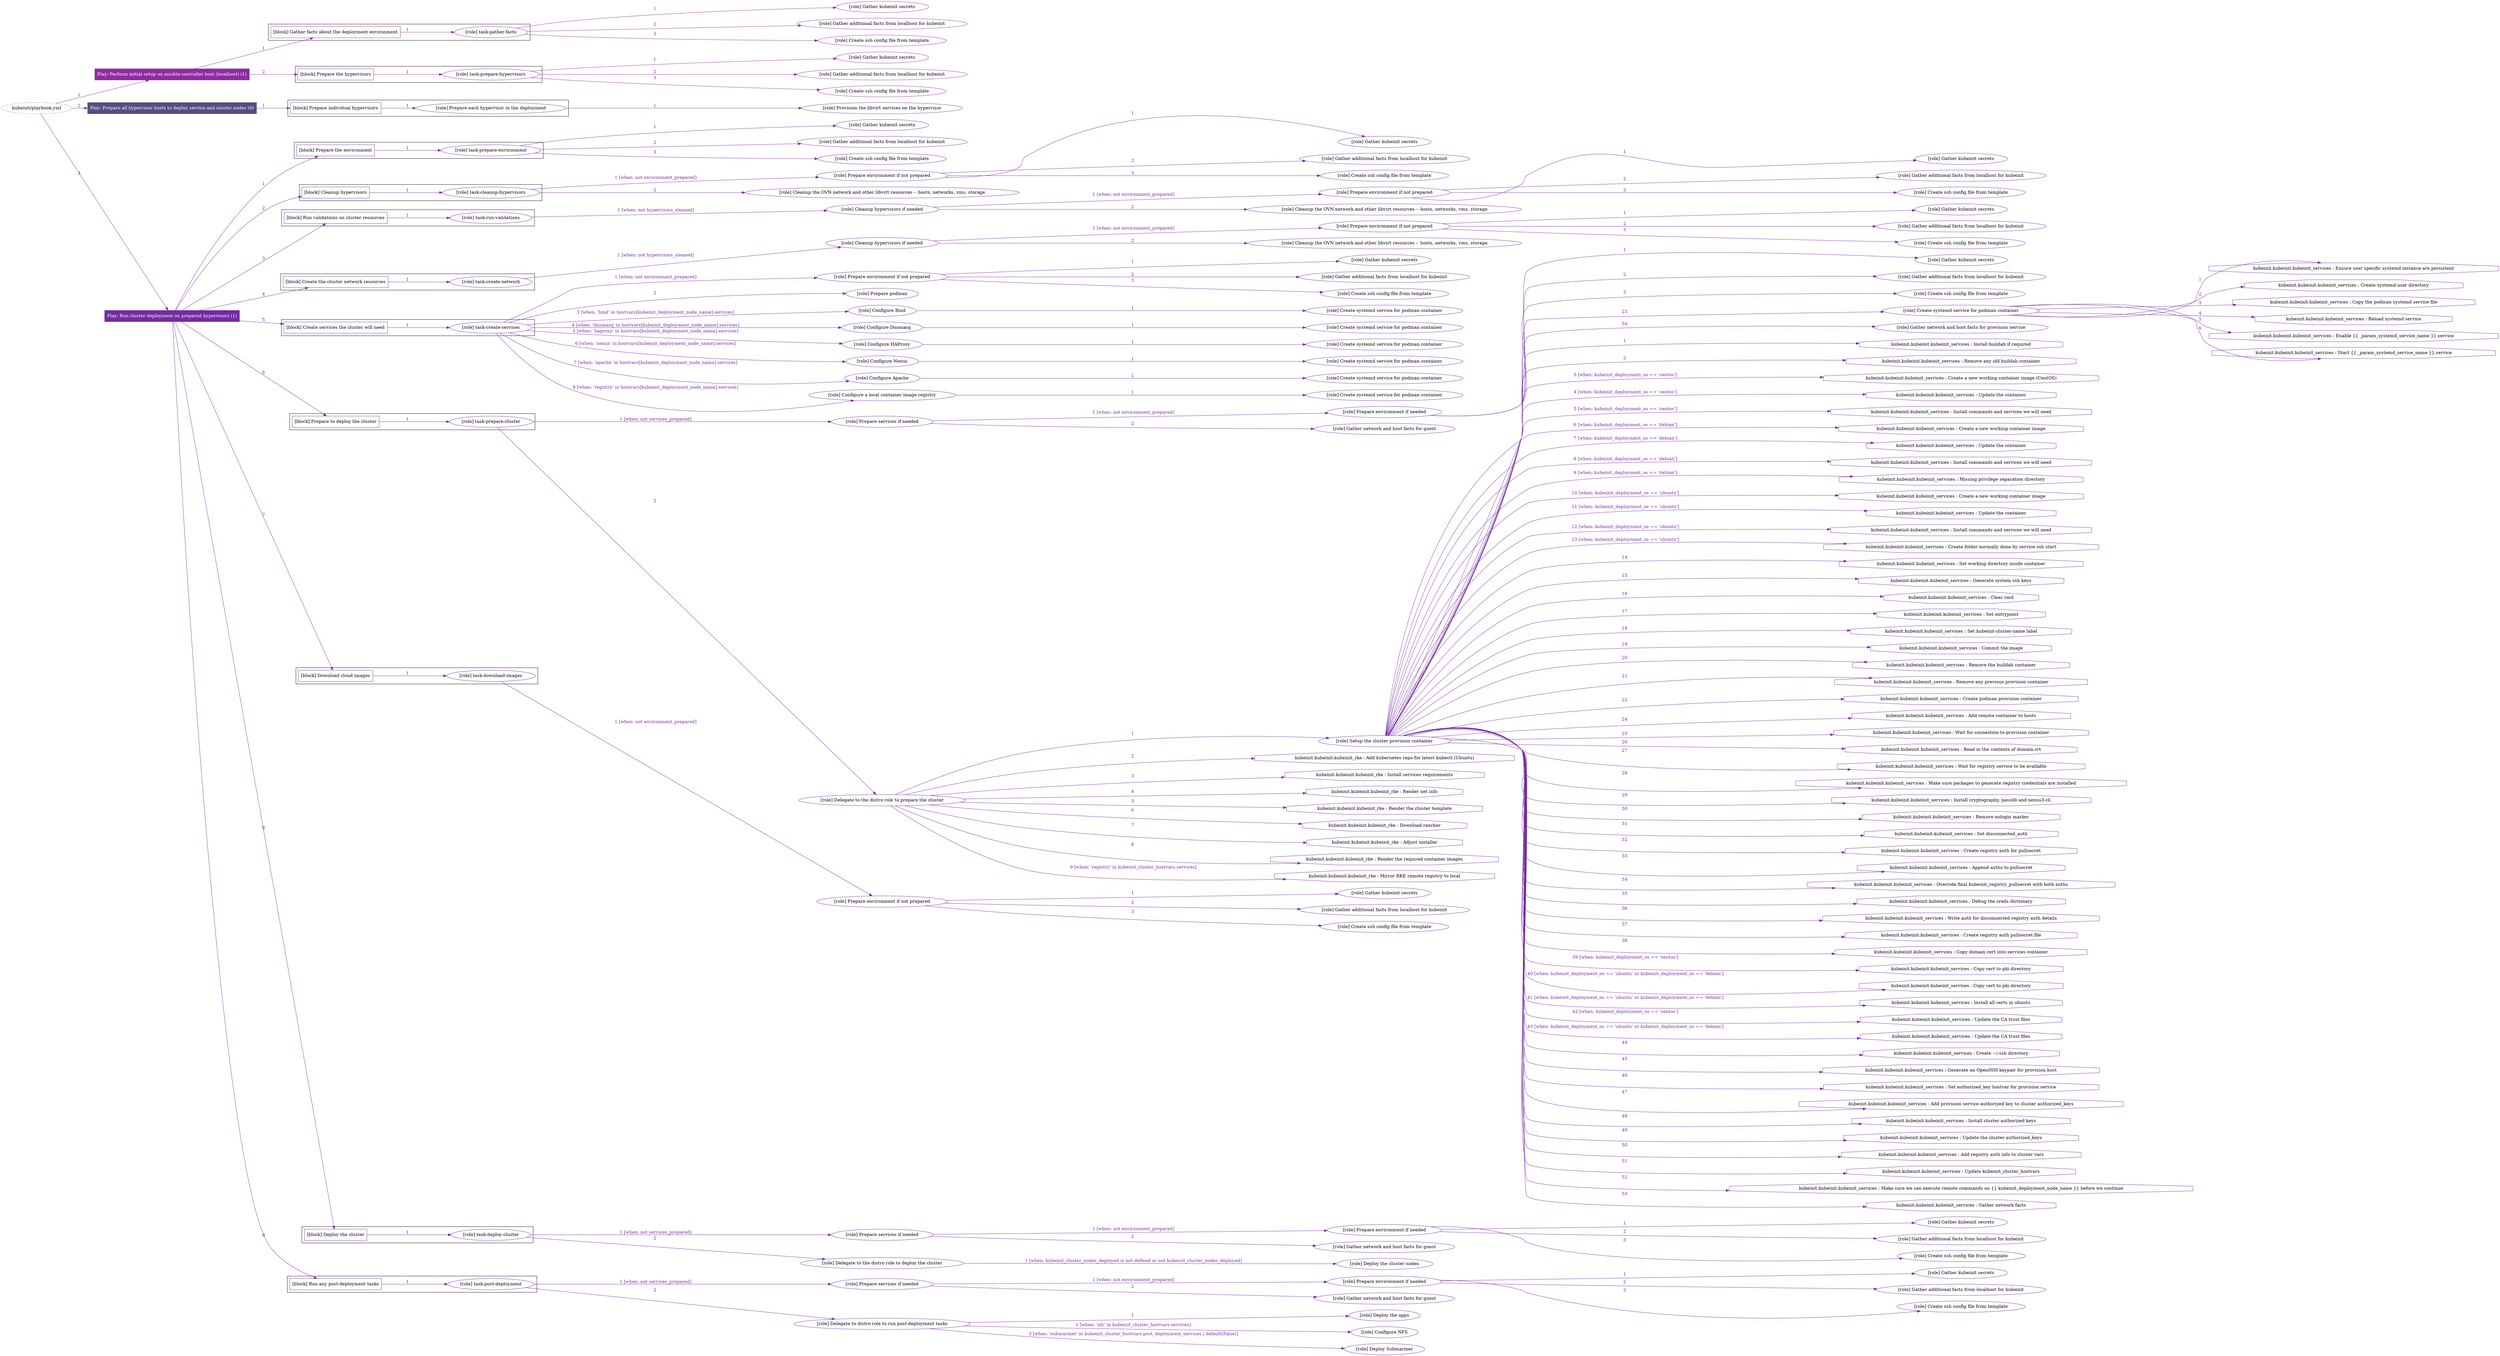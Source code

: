 digraph {
	graph [concentrate=true ordering=in rankdir=LR ratio=fill]
	edge [esep=5 sep=10]
	"kubeinit/playbook.yml" [URL="/home/runner/work/kubeinit/kubeinit/kubeinit/playbook.yml" id=playbook_5ef33982 style=dotted]
	play_e86c6690 [label="Play: Perform initial setup on ansible-controller host (localhost) (1)" URL="/home/runner/work/kubeinit/kubeinit/kubeinit/playbook.yml" color="#8d2ca0" fontcolor="#ffffff" id=play_e86c6690 shape=box style=filled tooltip=localhost]
	"kubeinit/playbook.yml" -> play_e86c6690 [label="1 " color="#8d2ca0" fontcolor="#8d2ca0" id=edge_a7dcd902 labeltooltip="1 " tooltip="1 "]
	subgraph "Gather kubeinit secrets" {
		role_332506f7 [label="[role] Gather kubeinit secrets" URL="/home/runner/.ansible/collections/ansible_collections/kubeinit/kubeinit/roles/kubeinit_prepare/tasks/gather_kubeinit_facts.yml" color="#8d2ca0" id=role_332506f7 tooltip="Gather kubeinit secrets"]
	}
	subgraph "Gather additional facts from localhost for kubeinit" {
		role_4d120858 [label="[role] Gather additional facts from localhost for kubeinit" URL="/home/runner/.ansible/collections/ansible_collections/kubeinit/kubeinit/roles/kubeinit_prepare/tasks/gather_kubeinit_facts.yml" color="#8d2ca0" id=role_4d120858 tooltip="Gather additional facts from localhost for kubeinit"]
	}
	subgraph "Create ssh config file from template" {
		role_930b2c4b [label="[role] Create ssh config file from template" URL="/home/runner/.ansible/collections/ansible_collections/kubeinit/kubeinit/roles/kubeinit_prepare/tasks/gather_kubeinit_facts.yml" color="#8d2ca0" id=role_930b2c4b tooltip="Create ssh config file from template"]
	}
	subgraph "task-gather-facts" {
		role_a241282d [label="[role] task-gather-facts" URL="/home/runner/work/kubeinit/kubeinit/kubeinit/playbook.yml" color="#8d2ca0" id=role_a241282d tooltip="task-gather-facts"]
		role_a241282d -> role_332506f7 [label="1 " color="#8d2ca0" fontcolor="#8d2ca0" id=edge_29b9a778 labeltooltip="1 " tooltip="1 "]
		role_a241282d -> role_4d120858 [label="2 " color="#8d2ca0" fontcolor="#8d2ca0" id=edge_0ce1f9d5 labeltooltip="2 " tooltip="2 "]
		role_a241282d -> role_930b2c4b [label="3 " color="#8d2ca0" fontcolor="#8d2ca0" id=edge_e68e203f labeltooltip="3 " tooltip="3 "]
	}
	subgraph "Gather kubeinit secrets" {
		role_38f56dfe [label="[role] Gather kubeinit secrets" URL="/home/runner/.ansible/collections/ansible_collections/kubeinit/kubeinit/roles/kubeinit_prepare/tasks/gather_kubeinit_facts.yml" color="#8d2ca0" id=role_38f56dfe tooltip="Gather kubeinit secrets"]
	}
	subgraph "Gather additional facts from localhost for kubeinit" {
		role_f5d3fedb [label="[role] Gather additional facts from localhost for kubeinit" URL="/home/runner/.ansible/collections/ansible_collections/kubeinit/kubeinit/roles/kubeinit_prepare/tasks/gather_kubeinit_facts.yml" color="#8d2ca0" id=role_f5d3fedb tooltip="Gather additional facts from localhost for kubeinit"]
	}
	subgraph "Create ssh config file from template" {
		role_b647f6f6 [label="[role] Create ssh config file from template" URL="/home/runner/.ansible/collections/ansible_collections/kubeinit/kubeinit/roles/kubeinit_prepare/tasks/gather_kubeinit_facts.yml" color="#8d2ca0" id=role_b647f6f6 tooltip="Create ssh config file from template"]
	}
	subgraph "task-prepare-hypervisors" {
		role_26023f6e [label="[role] task-prepare-hypervisors" URL="/home/runner/work/kubeinit/kubeinit/kubeinit/playbook.yml" color="#8d2ca0" id=role_26023f6e tooltip="task-prepare-hypervisors"]
		role_26023f6e -> role_38f56dfe [label="1 " color="#8d2ca0" fontcolor="#8d2ca0" id=edge_fae62784 labeltooltip="1 " tooltip="1 "]
		role_26023f6e -> role_f5d3fedb [label="2 " color="#8d2ca0" fontcolor="#8d2ca0" id=edge_e4ef36a6 labeltooltip="2 " tooltip="2 "]
		role_26023f6e -> role_b647f6f6 [label="3 " color="#8d2ca0" fontcolor="#8d2ca0" id=edge_c0f2f0b3 labeltooltip="3 " tooltip="3 "]
	}
	subgraph "Play: Perform initial setup on ansible-controller host (localhost) (1)" {
		play_e86c6690 -> block_64587bfd [label=1 color="#8d2ca0" fontcolor="#8d2ca0" id=edge_7c4a2606 labeltooltip=1 tooltip=1]
		subgraph cluster_block_64587bfd {
			block_64587bfd [label="[block] Gather facts about the deployment environment" URL="/home/runner/work/kubeinit/kubeinit/kubeinit/playbook.yml" color="#8d2ca0" id=block_64587bfd labeltooltip="Gather facts about the deployment environment" shape=box tooltip="Gather facts about the deployment environment"]
			block_64587bfd -> role_a241282d [label="1 " color="#8d2ca0" fontcolor="#8d2ca0" id=edge_89232ae4 labeltooltip="1 " tooltip="1 "]
		}
		play_e86c6690 -> block_03a7f81d [label=2 color="#8d2ca0" fontcolor="#8d2ca0" id=edge_cff01ab7 labeltooltip=2 tooltip=2]
		subgraph cluster_block_03a7f81d {
			block_03a7f81d [label="[block] Prepare the hypervisors" URL="/home/runner/work/kubeinit/kubeinit/kubeinit/playbook.yml" color="#8d2ca0" id=block_03a7f81d labeltooltip="Prepare the hypervisors" shape=box tooltip="Prepare the hypervisors"]
			block_03a7f81d -> role_26023f6e [label="1 " color="#8d2ca0" fontcolor="#8d2ca0" id=edge_fcf994b0 labeltooltip="1 " tooltip="1 "]
		}
	}
	play_94ef9642 [label="Play: Prepare all hypervisor hosts to deploy service and cluster nodes (0)" URL="/home/runner/work/kubeinit/kubeinit/kubeinit/playbook.yml" color="#574c80" fontcolor="#ffffff" id=play_94ef9642 shape=box style=filled tooltip="Play: Prepare all hypervisor hosts to deploy service and cluster nodes (0)"]
	"kubeinit/playbook.yml" -> play_94ef9642 [label="2 " color="#574c80" fontcolor="#574c80" id=edge_28be9fdf labeltooltip="2 " tooltip="2 "]
	subgraph "Provision the libvirt services on the hypervisor" {
		role_59f81f3d [label="[role] Provision the libvirt services on the hypervisor" URL="/home/runner/.ansible/collections/ansible_collections/kubeinit/kubeinit/roles/kubeinit_prepare/tasks/prepare_hypervisor.yml" color="#574c80" id=role_59f81f3d tooltip="Provision the libvirt services on the hypervisor"]
	}
	subgraph "Prepare each hypervisor in the deployment" {
		role_80fb00c8 [label="[role] Prepare each hypervisor in the deployment" URL="/home/runner/work/kubeinit/kubeinit/kubeinit/playbook.yml" color="#574c80" id=role_80fb00c8 tooltip="Prepare each hypervisor in the deployment"]
		role_80fb00c8 -> role_59f81f3d [label="1 " color="#574c80" fontcolor="#574c80" id=edge_fd87632e labeltooltip="1 " tooltip="1 "]
	}
	subgraph "Play: Prepare all hypervisor hosts to deploy service and cluster nodes (0)" {
		play_94ef9642 -> block_d0167fa4 [label=1 color="#574c80" fontcolor="#574c80" id=edge_8612dbb1 labeltooltip=1 tooltip=1]
		subgraph cluster_block_d0167fa4 {
			block_d0167fa4 [label="[block] Prepare individual hypervisors" URL="/home/runner/work/kubeinit/kubeinit/kubeinit/playbook.yml" color="#574c80" id=block_d0167fa4 labeltooltip="Prepare individual hypervisors" shape=box tooltip="Prepare individual hypervisors"]
			block_d0167fa4 -> role_80fb00c8 [label="1 " color="#574c80" fontcolor="#574c80" id=edge_dcc4c6c1 labeltooltip="1 " tooltip="1 "]
		}
	}
	play_f6391345 [label="Play: Run cluster deployment on prepared hypervisors (1)" URL="/home/runner/work/kubeinit/kubeinit/kubeinit/playbook.yml" color="#732ba1" fontcolor="#ffffff" id=play_f6391345 shape=box style=filled tooltip=localhost]
	"kubeinit/playbook.yml" -> play_f6391345 [label="3 " color="#732ba1" fontcolor="#732ba1" id=edge_8be43f6e labeltooltip="3 " tooltip="3 "]
	subgraph "Gather kubeinit secrets" {
		role_f9d57e41 [label="[role] Gather kubeinit secrets" URL="/home/runner/.ansible/collections/ansible_collections/kubeinit/kubeinit/roles/kubeinit_prepare/tasks/gather_kubeinit_facts.yml" color="#732ba1" id=role_f9d57e41 tooltip="Gather kubeinit secrets"]
	}
	subgraph "Gather additional facts from localhost for kubeinit" {
		role_44f87085 [label="[role] Gather additional facts from localhost for kubeinit" URL="/home/runner/.ansible/collections/ansible_collections/kubeinit/kubeinit/roles/kubeinit_prepare/tasks/gather_kubeinit_facts.yml" color="#732ba1" id=role_44f87085 tooltip="Gather additional facts from localhost for kubeinit"]
	}
	subgraph "Create ssh config file from template" {
		role_6a2f4283 [label="[role] Create ssh config file from template" URL="/home/runner/.ansible/collections/ansible_collections/kubeinit/kubeinit/roles/kubeinit_prepare/tasks/gather_kubeinit_facts.yml" color="#732ba1" id=role_6a2f4283 tooltip="Create ssh config file from template"]
	}
	subgraph "task-prepare-environment" {
		role_b718ac5d [label="[role] task-prepare-environment" URL="/home/runner/work/kubeinit/kubeinit/kubeinit/playbook.yml" color="#732ba1" id=role_b718ac5d tooltip="task-prepare-environment"]
		role_b718ac5d -> role_f9d57e41 [label="1 " color="#732ba1" fontcolor="#732ba1" id=edge_5c8810ac labeltooltip="1 " tooltip="1 "]
		role_b718ac5d -> role_44f87085 [label="2 " color="#732ba1" fontcolor="#732ba1" id=edge_afc78488 labeltooltip="2 " tooltip="2 "]
		role_b718ac5d -> role_6a2f4283 [label="3 " color="#732ba1" fontcolor="#732ba1" id=edge_4df8db1a labeltooltip="3 " tooltip="3 "]
	}
	subgraph "Gather kubeinit secrets" {
		role_aa7a3ad2 [label="[role] Gather kubeinit secrets" URL="/home/runner/.ansible/collections/ansible_collections/kubeinit/kubeinit/roles/kubeinit_prepare/tasks/gather_kubeinit_facts.yml" color="#732ba1" id=role_aa7a3ad2 tooltip="Gather kubeinit secrets"]
	}
	subgraph "Gather additional facts from localhost for kubeinit" {
		role_65c918c2 [label="[role] Gather additional facts from localhost for kubeinit" URL="/home/runner/.ansible/collections/ansible_collections/kubeinit/kubeinit/roles/kubeinit_prepare/tasks/gather_kubeinit_facts.yml" color="#732ba1" id=role_65c918c2 tooltip="Gather additional facts from localhost for kubeinit"]
	}
	subgraph "Create ssh config file from template" {
		role_7651a004 [label="[role] Create ssh config file from template" URL="/home/runner/.ansible/collections/ansible_collections/kubeinit/kubeinit/roles/kubeinit_prepare/tasks/gather_kubeinit_facts.yml" color="#732ba1" id=role_7651a004 tooltip="Create ssh config file from template"]
	}
	subgraph "Prepare environment if not prepared" {
		role_78714a2e [label="[role] Prepare environment if not prepared" URL="/home/runner/.ansible/collections/ansible_collections/kubeinit/kubeinit/roles/kubeinit_prepare/tasks/cleanup_hypervisors.yml" color="#732ba1" id=role_78714a2e tooltip="Prepare environment if not prepared"]
		role_78714a2e -> role_aa7a3ad2 [label="1 " color="#732ba1" fontcolor="#732ba1" id=edge_bee1d7fb labeltooltip="1 " tooltip="1 "]
		role_78714a2e -> role_65c918c2 [label="2 " color="#732ba1" fontcolor="#732ba1" id=edge_706b711c labeltooltip="2 " tooltip="2 "]
		role_78714a2e -> role_7651a004 [label="3 " color="#732ba1" fontcolor="#732ba1" id=edge_c7eb671c labeltooltip="3 " tooltip="3 "]
	}
	subgraph "Cleanup the OVN network and other libvirt resources -- hosts, networks, vms, storage" {
		role_e8327461 [label="[role] Cleanup the OVN network and other libvirt resources -- hosts, networks, vms, storage" URL="/home/runner/.ansible/collections/ansible_collections/kubeinit/kubeinit/roles/kubeinit_prepare/tasks/cleanup_hypervisors.yml" color="#732ba1" id=role_e8327461 tooltip="Cleanup the OVN network and other libvirt resources -- hosts, networks, vms, storage"]
	}
	subgraph "task-cleanup-hypervisors" {
		role_2c1ef27c [label="[role] task-cleanup-hypervisors" URL="/home/runner/work/kubeinit/kubeinit/kubeinit/playbook.yml" color="#732ba1" id=role_2c1ef27c tooltip="task-cleanup-hypervisors"]
		role_2c1ef27c -> role_78714a2e [label="1 [when: not environment_prepared]" color="#732ba1" fontcolor="#732ba1" id=edge_058a2333 labeltooltip="1 [when: not environment_prepared]" tooltip="1 [when: not environment_prepared]"]
		role_2c1ef27c -> role_e8327461 [label="2 " color="#732ba1" fontcolor="#732ba1" id=edge_fd931fac labeltooltip="2 " tooltip="2 "]
	}
	subgraph "Gather kubeinit secrets" {
		role_60ef7e6c [label="[role] Gather kubeinit secrets" URL="/home/runner/.ansible/collections/ansible_collections/kubeinit/kubeinit/roles/kubeinit_prepare/tasks/gather_kubeinit_facts.yml" color="#732ba1" id=role_60ef7e6c tooltip="Gather kubeinit secrets"]
	}
	subgraph "Gather additional facts from localhost for kubeinit" {
		role_8bd713a3 [label="[role] Gather additional facts from localhost for kubeinit" URL="/home/runner/.ansible/collections/ansible_collections/kubeinit/kubeinit/roles/kubeinit_prepare/tasks/gather_kubeinit_facts.yml" color="#732ba1" id=role_8bd713a3 tooltip="Gather additional facts from localhost for kubeinit"]
	}
	subgraph "Create ssh config file from template" {
		role_565579e1 [label="[role] Create ssh config file from template" URL="/home/runner/.ansible/collections/ansible_collections/kubeinit/kubeinit/roles/kubeinit_prepare/tasks/gather_kubeinit_facts.yml" color="#732ba1" id=role_565579e1 tooltip="Create ssh config file from template"]
	}
	subgraph "Prepare environment if not prepared" {
		role_99dae908 [label="[role] Prepare environment if not prepared" URL="/home/runner/.ansible/collections/ansible_collections/kubeinit/kubeinit/roles/kubeinit_prepare/tasks/cleanup_hypervisors.yml" color="#732ba1" id=role_99dae908 tooltip="Prepare environment if not prepared"]
		role_99dae908 -> role_60ef7e6c [label="1 " color="#732ba1" fontcolor="#732ba1" id=edge_aea40cfa labeltooltip="1 " tooltip="1 "]
		role_99dae908 -> role_8bd713a3 [label="2 " color="#732ba1" fontcolor="#732ba1" id=edge_3682bcc5 labeltooltip="2 " tooltip="2 "]
		role_99dae908 -> role_565579e1 [label="3 " color="#732ba1" fontcolor="#732ba1" id=edge_e6649a24 labeltooltip="3 " tooltip="3 "]
	}
	subgraph "Cleanup the OVN network and other libvirt resources -- hosts, networks, vms, storage" {
		role_46db88fe [label="[role] Cleanup the OVN network and other libvirt resources -- hosts, networks, vms, storage" URL="/home/runner/.ansible/collections/ansible_collections/kubeinit/kubeinit/roles/kubeinit_prepare/tasks/cleanup_hypervisors.yml" color="#732ba1" id=role_46db88fe tooltip="Cleanup the OVN network and other libvirt resources -- hosts, networks, vms, storage"]
	}
	subgraph "Cleanup hypervisors if needed" {
		role_c111a1c8 [label="[role] Cleanup hypervisors if needed" URL="/home/runner/.ansible/collections/ansible_collections/kubeinit/kubeinit/roles/kubeinit_validations/tasks/main.yml" color="#732ba1" id=role_c111a1c8 tooltip="Cleanup hypervisors if needed"]
		role_c111a1c8 -> role_99dae908 [label="1 [when: not environment_prepared]" color="#732ba1" fontcolor="#732ba1" id=edge_47b48c57 labeltooltip="1 [when: not environment_prepared]" tooltip="1 [when: not environment_prepared]"]
		role_c111a1c8 -> role_46db88fe [label="2 " color="#732ba1" fontcolor="#732ba1" id=edge_2aaf8558 labeltooltip="2 " tooltip="2 "]
	}
	subgraph "task-run-validations" {
		role_61756770 [label="[role] task-run-validations" URL="/home/runner/work/kubeinit/kubeinit/kubeinit/playbook.yml" color="#732ba1" id=role_61756770 tooltip="task-run-validations"]
		role_61756770 -> role_c111a1c8 [label="1 [when: not hypervisors_cleaned]" color="#732ba1" fontcolor="#732ba1" id=edge_cbb3a187 labeltooltip="1 [when: not hypervisors_cleaned]" tooltip="1 [when: not hypervisors_cleaned]"]
	}
	subgraph "Gather kubeinit secrets" {
		role_8b8dfc01 [label="[role] Gather kubeinit secrets" URL="/home/runner/.ansible/collections/ansible_collections/kubeinit/kubeinit/roles/kubeinit_prepare/tasks/gather_kubeinit_facts.yml" color="#732ba1" id=role_8b8dfc01 tooltip="Gather kubeinit secrets"]
	}
	subgraph "Gather additional facts from localhost for kubeinit" {
		role_0790321a [label="[role] Gather additional facts from localhost for kubeinit" URL="/home/runner/.ansible/collections/ansible_collections/kubeinit/kubeinit/roles/kubeinit_prepare/tasks/gather_kubeinit_facts.yml" color="#732ba1" id=role_0790321a tooltip="Gather additional facts from localhost for kubeinit"]
	}
	subgraph "Create ssh config file from template" {
		role_ef48ffb5 [label="[role] Create ssh config file from template" URL="/home/runner/.ansible/collections/ansible_collections/kubeinit/kubeinit/roles/kubeinit_prepare/tasks/gather_kubeinit_facts.yml" color="#732ba1" id=role_ef48ffb5 tooltip="Create ssh config file from template"]
	}
	subgraph "Prepare environment if not prepared" {
		role_a0bc66bf [label="[role] Prepare environment if not prepared" URL="/home/runner/.ansible/collections/ansible_collections/kubeinit/kubeinit/roles/kubeinit_prepare/tasks/cleanup_hypervisors.yml" color="#732ba1" id=role_a0bc66bf tooltip="Prepare environment if not prepared"]
		role_a0bc66bf -> role_8b8dfc01 [label="1 " color="#732ba1" fontcolor="#732ba1" id=edge_178836a0 labeltooltip="1 " tooltip="1 "]
		role_a0bc66bf -> role_0790321a [label="2 " color="#732ba1" fontcolor="#732ba1" id=edge_1038d229 labeltooltip="2 " tooltip="2 "]
		role_a0bc66bf -> role_ef48ffb5 [label="3 " color="#732ba1" fontcolor="#732ba1" id=edge_36dfb1c2 labeltooltip="3 " tooltip="3 "]
	}
	subgraph "Cleanup the OVN network and other libvirt resources -- hosts, networks, vms, storage" {
		role_6531ab33 [label="[role] Cleanup the OVN network and other libvirt resources -- hosts, networks, vms, storage" URL="/home/runner/.ansible/collections/ansible_collections/kubeinit/kubeinit/roles/kubeinit_prepare/tasks/cleanup_hypervisors.yml" color="#732ba1" id=role_6531ab33 tooltip="Cleanup the OVN network and other libvirt resources -- hosts, networks, vms, storage"]
	}
	subgraph "Cleanup hypervisors if needed" {
		role_27bfd3d7 [label="[role] Cleanup hypervisors if needed" URL="/home/runner/.ansible/collections/ansible_collections/kubeinit/kubeinit/roles/kubeinit_libvirt/tasks/create_network.yml" color="#732ba1" id=role_27bfd3d7 tooltip="Cleanup hypervisors if needed"]
		role_27bfd3d7 -> role_a0bc66bf [label="1 [when: not environment_prepared]" color="#732ba1" fontcolor="#732ba1" id=edge_9705a9fd labeltooltip="1 [when: not environment_prepared]" tooltip="1 [when: not environment_prepared]"]
		role_27bfd3d7 -> role_6531ab33 [label="2 " color="#732ba1" fontcolor="#732ba1" id=edge_d45aded5 labeltooltip="2 " tooltip="2 "]
	}
	subgraph "task-create-network" {
		role_6991316b [label="[role] task-create-network" URL="/home/runner/work/kubeinit/kubeinit/kubeinit/playbook.yml" color="#732ba1" id=role_6991316b tooltip="task-create-network"]
		role_6991316b -> role_27bfd3d7 [label="1 [when: not hypervisors_cleaned]" color="#732ba1" fontcolor="#732ba1" id=edge_a92812a9 labeltooltip="1 [when: not hypervisors_cleaned]" tooltip="1 [when: not hypervisors_cleaned]"]
	}
	subgraph "Gather kubeinit secrets" {
		role_6ab22ca7 [label="[role] Gather kubeinit secrets" URL="/home/runner/.ansible/collections/ansible_collections/kubeinit/kubeinit/roles/kubeinit_prepare/tasks/gather_kubeinit_facts.yml" color="#732ba1" id=role_6ab22ca7 tooltip="Gather kubeinit secrets"]
	}
	subgraph "Gather additional facts from localhost for kubeinit" {
		role_2b6bb109 [label="[role] Gather additional facts from localhost for kubeinit" URL="/home/runner/.ansible/collections/ansible_collections/kubeinit/kubeinit/roles/kubeinit_prepare/tasks/gather_kubeinit_facts.yml" color="#732ba1" id=role_2b6bb109 tooltip="Gather additional facts from localhost for kubeinit"]
	}
	subgraph "Create ssh config file from template" {
		role_c94d928d [label="[role] Create ssh config file from template" URL="/home/runner/.ansible/collections/ansible_collections/kubeinit/kubeinit/roles/kubeinit_prepare/tasks/gather_kubeinit_facts.yml" color="#732ba1" id=role_c94d928d tooltip="Create ssh config file from template"]
	}
	subgraph "Prepare environment if not prepared" {
		role_b51240a2 [label="[role] Prepare environment if not prepared" URL="/home/runner/.ansible/collections/ansible_collections/kubeinit/kubeinit/roles/kubeinit_services/tasks/main.yml" color="#732ba1" id=role_b51240a2 tooltip="Prepare environment if not prepared"]
		role_b51240a2 -> role_6ab22ca7 [label="1 " color="#732ba1" fontcolor="#732ba1" id=edge_1c133508 labeltooltip="1 " tooltip="1 "]
		role_b51240a2 -> role_2b6bb109 [label="2 " color="#732ba1" fontcolor="#732ba1" id=edge_139a6aab labeltooltip="2 " tooltip="2 "]
		role_b51240a2 -> role_c94d928d [label="3 " color="#732ba1" fontcolor="#732ba1" id=edge_4bfb73f3 labeltooltip="3 " tooltip="3 "]
	}
	subgraph "Prepare podman" {
		role_145d7cf2 [label="[role] Prepare podman" URL="/home/runner/.ansible/collections/ansible_collections/kubeinit/kubeinit/roles/kubeinit_services/tasks/00_create_service_pod.yml" color="#732ba1" id=role_145d7cf2 tooltip="Prepare podman"]
	}
	subgraph "Create systemd service for podman container" {
		role_d19b779c [label="[role] Create systemd service for podman container" URL="/home/runner/.ansible/collections/ansible_collections/kubeinit/kubeinit/roles/kubeinit_bind/tasks/main.yml" color="#732ba1" id=role_d19b779c tooltip="Create systemd service for podman container"]
	}
	subgraph "Configure Bind" {
		role_b18f2cca [label="[role] Configure Bind" URL="/home/runner/.ansible/collections/ansible_collections/kubeinit/kubeinit/roles/kubeinit_services/tasks/start_services_containers.yml" color="#732ba1" id=role_b18f2cca tooltip="Configure Bind"]
		role_b18f2cca -> role_d19b779c [label="1 " color="#732ba1" fontcolor="#732ba1" id=edge_b4cce02a labeltooltip="1 " tooltip="1 "]
	}
	subgraph "Create systemd service for podman container" {
		role_634ea301 [label="[role] Create systemd service for podman container" URL="/home/runner/.ansible/collections/ansible_collections/kubeinit/kubeinit/roles/kubeinit_dnsmasq/tasks/main.yml" color="#732ba1" id=role_634ea301 tooltip="Create systemd service for podman container"]
	}
	subgraph "Configure Dnsmasq" {
		role_20f9defe [label="[role] Configure Dnsmasq" URL="/home/runner/.ansible/collections/ansible_collections/kubeinit/kubeinit/roles/kubeinit_services/tasks/start_services_containers.yml" color="#732ba1" id=role_20f9defe tooltip="Configure Dnsmasq"]
		role_20f9defe -> role_634ea301 [label="1 " color="#732ba1" fontcolor="#732ba1" id=edge_9358dc8c labeltooltip="1 " tooltip="1 "]
	}
	subgraph "Create systemd service for podman container" {
		role_def78ea3 [label="[role] Create systemd service for podman container" URL="/home/runner/.ansible/collections/ansible_collections/kubeinit/kubeinit/roles/kubeinit_haproxy/tasks/main.yml" color="#732ba1" id=role_def78ea3 tooltip="Create systemd service for podman container"]
	}
	subgraph "Configure HAProxy" {
		role_c6cd22a9 [label="[role] Configure HAProxy" URL="/home/runner/.ansible/collections/ansible_collections/kubeinit/kubeinit/roles/kubeinit_services/tasks/start_services_containers.yml" color="#732ba1" id=role_c6cd22a9 tooltip="Configure HAProxy"]
		role_c6cd22a9 -> role_def78ea3 [label="1 " color="#732ba1" fontcolor="#732ba1" id=edge_e60bf1e3 labeltooltip="1 " tooltip="1 "]
	}
	subgraph "Create systemd service for podman container" {
		role_6e2d8a3e [label="[role] Create systemd service for podman container" URL="/home/runner/.ansible/collections/ansible_collections/kubeinit/kubeinit/roles/kubeinit_nexus/tasks/main.yml" color="#732ba1" id=role_6e2d8a3e tooltip="Create systemd service for podman container"]
	}
	subgraph "Configure Nexus" {
		role_229a914c [label="[role] Configure Nexus" URL="/home/runner/.ansible/collections/ansible_collections/kubeinit/kubeinit/roles/kubeinit_services/tasks/start_services_containers.yml" color="#732ba1" id=role_229a914c tooltip="Configure Nexus"]
		role_229a914c -> role_6e2d8a3e [label="1 " color="#732ba1" fontcolor="#732ba1" id=edge_987f2e8a labeltooltip="1 " tooltip="1 "]
	}
	subgraph "Create systemd service for podman container" {
		role_7825b2f1 [label="[role] Create systemd service for podman container" URL="/home/runner/.ansible/collections/ansible_collections/kubeinit/kubeinit/roles/kubeinit_apache/tasks/main.yml" color="#732ba1" id=role_7825b2f1 tooltip="Create systemd service for podman container"]
	}
	subgraph "Configure Apache" {
		role_372a239f [label="[role] Configure Apache" URL="/home/runner/.ansible/collections/ansible_collections/kubeinit/kubeinit/roles/kubeinit_services/tasks/start_services_containers.yml" color="#732ba1" id=role_372a239f tooltip="Configure Apache"]
		role_372a239f -> role_7825b2f1 [label="1 " color="#732ba1" fontcolor="#732ba1" id=edge_4d86c956 labeltooltip="1 " tooltip="1 "]
	}
	subgraph "Create systemd service for podman container" {
		role_4dcf6053 [label="[role] Create systemd service for podman container" URL="/home/runner/.ansible/collections/ansible_collections/kubeinit/kubeinit/roles/kubeinit_registry/tasks/main.yml" color="#732ba1" id=role_4dcf6053 tooltip="Create systemd service for podman container"]
	}
	subgraph "Configure a local container image registry" {
		role_28b23c19 [label="[role] Configure a local container image registry" URL="/home/runner/.ansible/collections/ansible_collections/kubeinit/kubeinit/roles/kubeinit_services/tasks/start_services_containers.yml" color="#732ba1" id=role_28b23c19 tooltip="Configure a local container image registry"]
		role_28b23c19 -> role_4dcf6053 [label="1 " color="#732ba1" fontcolor="#732ba1" id=edge_ef521a7f labeltooltip="1 " tooltip="1 "]
	}
	subgraph "task-create-services" {
		role_047035cd [label="[role] task-create-services" URL="/home/runner/work/kubeinit/kubeinit/kubeinit/playbook.yml" color="#732ba1" id=role_047035cd tooltip="task-create-services"]
		role_047035cd -> role_b51240a2 [label="1 [when: not environment_prepared]" color="#732ba1" fontcolor="#732ba1" id=edge_39d0913c labeltooltip="1 [when: not environment_prepared]" tooltip="1 [when: not environment_prepared]"]
		role_047035cd -> role_145d7cf2 [label="2 " color="#732ba1" fontcolor="#732ba1" id=edge_0fe3563a labeltooltip="2 " tooltip="2 "]
		role_047035cd -> role_b18f2cca [label="3 [when: 'bind' in hostvars[kubeinit_deployment_node_name].services]" color="#732ba1" fontcolor="#732ba1" id=edge_8cb26a39 labeltooltip="3 [when: 'bind' in hostvars[kubeinit_deployment_node_name].services]" tooltip="3 [when: 'bind' in hostvars[kubeinit_deployment_node_name].services]"]
		role_047035cd -> role_20f9defe [label="4 [when: 'dnsmasq' in hostvars[kubeinit_deployment_node_name].services]" color="#732ba1" fontcolor="#732ba1" id=edge_7d576a4f labeltooltip="4 [when: 'dnsmasq' in hostvars[kubeinit_deployment_node_name].services]" tooltip="4 [when: 'dnsmasq' in hostvars[kubeinit_deployment_node_name].services]"]
		role_047035cd -> role_c6cd22a9 [label="5 [when: 'haproxy' in hostvars[kubeinit_deployment_node_name].services]" color="#732ba1" fontcolor="#732ba1" id=edge_bdcb9973 labeltooltip="5 [when: 'haproxy' in hostvars[kubeinit_deployment_node_name].services]" tooltip="5 [when: 'haproxy' in hostvars[kubeinit_deployment_node_name].services]"]
		role_047035cd -> role_229a914c [label="6 [when: 'nexus' in hostvars[kubeinit_deployment_node_name].services]" color="#732ba1" fontcolor="#732ba1" id=edge_e0cca97b labeltooltip="6 [when: 'nexus' in hostvars[kubeinit_deployment_node_name].services]" tooltip="6 [when: 'nexus' in hostvars[kubeinit_deployment_node_name].services]"]
		role_047035cd -> role_372a239f [label="7 [when: 'apache' in hostvars[kubeinit_deployment_node_name].services]" color="#732ba1" fontcolor="#732ba1" id=edge_092cf01a labeltooltip="7 [when: 'apache' in hostvars[kubeinit_deployment_node_name].services]" tooltip="7 [when: 'apache' in hostvars[kubeinit_deployment_node_name].services]"]
		role_047035cd -> role_28b23c19 [label="8 [when: 'registry' in hostvars[kubeinit_deployment_node_name].services]" color="#732ba1" fontcolor="#732ba1" id=edge_faf7b67d labeltooltip="8 [when: 'registry' in hostvars[kubeinit_deployment_node_name].services]" tooltip="8 [when: 'registry' in hostvars[kubeinit_deployment_node_name].services]"]
	}
	subgraph "Gather kubeinit secrets" {
		role_44cb045d [label="[role] Gather kubeinit secrets" URL="/home/runner/.ansible/collections/ansible_collections/kubeinit/kubeinit/roles/kubeinit_prepare/tasks/gather_kubeinit_facts.yml" color="#732ba1" id=role_44cb045d tooltip="Gather kubeinit secrets"]
	}
	subgraph "Gather additional facts from localhost for kubeinit" {
		role_e010c1f5 [label="[role] Gather additional facts from localhost for kubeinit" URL="/home/runner/.ansible/collections/ansible_collections/kubeinit/kubeinit/roles/kubeinit_prepare/tasks/gather_kubeinit_facts.yml" color="#732ba1" id=role_e010c1f5 tooltip="Gather additional facts from localhost for kubeinit"]
	}
	subgraph "Create ssh config file from template" {
		role_16dbbac5 [label="[role] Create ssh config file from template" URL="/home/runner/.ansible/collections/ansible_collections/kubeinit/kubeinit/roles/kubeinit_prepare/tasks/gather_kubeinit_facts.yml" color="#732ba1" id=role_16dbbac5 tooltip="Create ssh config file from template"]
	}
	subgraph "Prepare environment if needed" {
		role_86b83b32 [label="[role] Prepare environment if needed" URL="/home/runner/.ansible/collections/ansible_collections/kubeinit/kubeinit/roles/kubeinit_services/tasks/prepare_services.yml" color="#732ba1" id=role_86b83b32 tooltip="Prepare environment if needed"]
		role_86b83b32 -> role_44cb045d [label="1 " color="#732ba1" fontcolor="#732ba1" id=edge_987fd35c labeltooltip="1 " tooltip="1 "]
		role_86b83b32 -> role_e010c1f5 [label="2 " color="#732ba1" fontcolor="#732ba1" id=edge_281c225a labeltooltip="2 " tooltip="2 "]
		role_86b83b32 -> role_16dbbac5 [label="3 " color="#732ba1" fontcolor="#732ba1" id=edge_d1609175 labeltooltip="3 " tooltip="3 "]
	}
	subgraph "Gather network and host facts for guest" {
		role_0d3f6e8d [label="[role] Gather network and host facts for guest" URL="/home/runner/.ansible/collections/ansible_collections/kubeinit/kubeinit/roles/kubeinit_services/tasks/prepare_services.yml" color="#732ba1" id=role_0d3f6e8d tooltip="Gather network and host facts for guest"]
	}
	subgraph "Prepare services if needed" {
		role_a72e754b [label="[role] Prepare services if needed" URL="/home/runner/.ansible/collections/ansible_collections/kubeinit/kubeinit/roles/kubeinit_prepare/tasks/prepare_cluster.yml" color="#732ba1" id=role_a72e754b tooltip="Prepare services if needed"]
		role_a72e754b -> role_86b83b32 [label="1 [when: not environment_prepared]" color="#732ba1" fontcolor="#732ba1" id=edge_5997e94d labeltooltip="1 [when: not environment_prepared]" tooltip="1 [when: not environment_prepared]"]
		role_a72e754b -> role_0d3f6e8d [label="2 " color="#732ba1" fontcolor="#732ba1" id=edge_c5cb6ef2 labeltooltip="2 " tooltip="2 "]
	}
	subgraph "Create systemd service for podman container" {
		role_afd373d9 [label="[role] Create systemd service for podman container" URL="/home/runner/.ansible/collections/ansible_collections/kubeinit/kubeinit/roles/kubeinit_services/tasks/create_provision_container.yml" color="#732ba1" id=role_afd373d9 tooltip="Create systemd service for podman container"]
		task_7ec9ad4c [label="kubeinit.kubeinit.kubeinit_services : Ensure user specific systemd instance are persistent" URL="/home/runner/.ansible/collections/ansible_collections/kubeinit/kubeinit/roles/kubeinit_services/tasks/create_managed_service.yml" color="#732ba1" id=task_7ec9ad4c shape=octagon tooltip="kubeinit.kubeinit.kubeinit_services : Ensure user specific systemd instance are persistent"]
		role_afd373d9 -> task_7ec9ad4c [label="1 " color="#732ba1" fontcolor="#732ba1" id=edge_0e51f650 labeltooltip="1 " tooltip="1 "]
		task_0e4f9762 [label="kubeinit.kubeinit.kubeinit_services : Create systemd user directory" URL="/home/runner/.ansible/collections/ansible_collections/kubeinit/kubeinit/roles/kubeinit_services/tasks/create_managed_service.yml" color="#732ba1" id=task_0e4f9762 shape=octagon tooltip="kubeinit.kubeinit.kubeinit_services : Create systemd user directory"]
		role_afd373d9 -> task_0e4f9762 [label="2 " color="#732ba1" fontcolor="#732ba1" id=edge_51174f44 labeltooltip="2 " tooltip="2 "]
		task_e3ff05a7 [label="kubeinit.kubeinit.kubeinit_services : Copy the podman systemd service file" URL="/home/runner/.ansible/collections/ansible_collections/kubeinit/kubeinit/roles/kubeinit_services/tasks/create_managed_service.yml" color="#732ba1" id=task_e3ff05a7 shape=octagon tooltip="kubeinit.kubeinit.kubeinit_services : Copy the podman systemd service file"]
		role_afd373d9 -> task_e3ff05a7 [label="3 " color="#732ba1" fontcolor="#732ba1" id=edge_4eee6b48 labeltooltip="3 " tooltip="3 "]
		task_a01f8905 [label="kubeinit.kubeinit.kubeinit_services : Reload systemd service" URL="/home/runner/.ansible/collections/ansible_collections/kubeinit/kubeinit/roles/kubeinit_services/tasks/create_managed_service.yml" color="#732ba1" id=task_a01f8905 shape=octagon tooltip="kubeinit.kubeinit.kubeinit_services : Reload systemd service"]
		role_afd373d9 -> task_a01f8905 [label="4 " color="#732ba1" fontcolor="#732ba1" id=edge_b6cd3ba2 labeltooltip="4 " tooltip="4 "]
		task_822f89e6 [label="kubeinit.kubeinit.kubeinit_services : Enable {{ _param_systemd_service_name }}.service" URL="/home/runner/.ansible/collections/ansible_collections/kubeinit/kubeinit/roles/kubeinit_services/tasks/create_managed_service.yml" color="#732ba1" id=task_822f89e6 shape=octagon tooltip="kubeinit.kubeinit.kubeinit_services : Enable {{ _param_systemd_service_name }}.service"]
		role_afd373d9 -> task_822f89e6 [label="5 " color="#732ba1" fontcolor="#732ba1" id=edge_3e47c5b8 labeltooltip="5 " tooltip="5 "]
		task_a9538126 [label="kubeinit.kubeinit.kubeinit_services : Start {{ _param_systemd_service_name }}.service" URL="/home/runner/.ansible/collections/ansible_collections/kubeinit/kubeinit/roles/kubeinit_services/tasks/create_managed_service.yml" color="#732ba1" id=task_a9538126 shape=octagon tooltip="kubeinit.kubeinit.kubeinit_services : Start {{ _param_systemd_service_name }}.service"]
		role_afd373d9 -> task_a9538126 [label="6 " color="#732ba1" fontcolor="#732ba1" id=edge_d7adfd89 labeltooltip="6 " tooltip="6 "]
	}
	subgraph "Gather network and host facts for provision service" {
		role_6256cfad [label="[role] Gather network and host facts for provision service" URL="/home/runner/.ansible/collections/ansible_collections/kubeinit/kubeinit/roles/kubeinit_services/tasks/create_provision_container.yml" color="#732ba1" id=role_6256cfad tooltip="Gather network and host facts for provision service"]
	}
	subgraph "Setup the cluster provision container" {
		role_b9d0d8be [label="[role] Setup the cluster provision container" URL="/home/runner/.ansible/collections/ansible_collections/kubeinit/kubeinit/roles/kubeinit_rke/tasks/prepare_cluster.yml" color="#732ba1" id=role_b9d0d8be tooltip="Setup the cluster provision container"]
		task_f3ff6a1f [label="kubeinit.kubeinit.kubeinit_services : Install buildah if required" URL="/home/runner/.ansible/collections/ansible_collections/kubeinit/kubeinit/roles/kubeinit_services/tasks/create_provision_container.yml" color="#732ba1" id=task_f3ff6a1f shape=octagon tooltip="kubeinit.kubeinit.kubeinit_services : Install buildah if required"]
		role_b9d0d8be -> task_f3ff6a1f [label="1 " color="#732ba1" fontcolor="#732ba1" id=edge_a582e43b labeltooltip="1 " tooltip="1 "]
		task_026ca3c3 [label="kubeinit.kubeinit.kubeinit_services : Remove any old buildah container" URL="/home/runner/.ansible/collections/ansible_collections/kubeinit/kubeinit/roles/kubeinit_services/tasks/create_provision_container.yml" color="#732ba1" id=task_026ca3c3 shape=octagon tooltip="kubeinit.kubeinit.kubeinit_services : Remove any old buildah container"]
		role_b9d0d8be -> task_026ca3c3 [label="2 " color="#732ba1" fontcolor="#732ba1" id=edge_3a11d33c labeltooltip="2 " tooltip="2 "]
		task_73271a09 [label="kubeinit.kubeinit.kubeinit_services : Create a new working container image (CentOS)" URL="/home/runner/.ansible/collections/ansible_collections/kubeinit/kubeinit/roles/kubeinit_services/tasks/create_provision_container.yml" color="#732ba1" id=task_73271a09 shape=octagon tooltip="kubeinit.kubeinit.kubeinit_services : Create a new working container image (CentOS)"]
		role_b9d0d8be -> task_73271a09 [label="3 [when: kubeinit_deployment_os == 'centos']" color="#732ba1" fontcolor="#732ba1" id=edge_9497afc9 labeltooltip="3 [when: kubeinit_deployment_os == 'centos']" tooltip="3 [when: kubeinit_deployment_os == 'centos']"]
		task_4c102c02 [label="kubeinit.kubeinit.kubeinit_services : Update the container" URL="/home/runner/.ansible/collections/ansible_collections/kubeinit/kubeinit/roles/kubeinit_services/tasks/create_provision_container.yml" color="#732ba1" id=task_4c102c02 shape=octagon tooltip="kubeinit.kubeinit.kubeinit_services : Update the container"]
		role_b9d0d8be -> task_4c102c02 [label="4 [when: kubeinit_deployment_os == 'centos']" color="#732ba1" fontcolor="#732ba1" id=edge_40f17632 labeltooltip="4 [when: kubeinit_deployment_os == 'centos']" tooltip="4 [when: kubeinit_deployment_os == 'centos']"]
		task_7cf93bd1 [label="kubeinit.kubeinit.kubeinit_services : Install commands and services we will need" URL="/home/runner/.ansible/collections/ansible_collections/kubeinit/kubeinit/roles/kubeinit_services/tasks/create_provision_container.yml" color="#732ba1" id=task_7cf93bd1 shape=octagon tooltip="kubeinit.kubeinit.kubeinit_services : Install commands and services we will need"]
		role_b9d0d8be -> task_7cf93bd1 [label="5 [when: kubeinit_deployment_os == 'centos']" color="#732ba1" fontcolor="#732ba1" id=edge_790d4797 labeltooltip="5 [when: kubeinit_deployment_os == 'centos']" tooltip="5 [when: kubeinit_deployment_os == 'centos']"]
		task_2c7557db [label="kubeinit.kubeinit.kubeinit_services : Create a new working container image" URL="/home/runner/.ansible/collections/ansible_collections/kubeinit/kubeinit/roles/kubeinit_services/tasks/create_provision_container.yml" color="#732ba1" id=task_2c7557db shape=octagon tooltip="kubeinit.kubeinit.kubeinit_services : Create a new working container image"]
		role_b9d0d8be -> task_2c7557db [label="6 [when: kubeinit_deployment_os == 'debian']" color="#732ba1" fontcolor="#732ba1" id=edge_cc2eeac9 labeltooltip="6 [when: kubeinit_deployment_os == 'debian']" tooltip="6 [when: kubeinit_deployment_os == 'debian']"]
		task_3dea8453 [label="kubeinit.kubeinit.kubeinit_services : Update the container" URL="/home/runner/.ansible/collections/ansible_collections/kubeinit/kubeinit/roles/kubeinit_services/tasks/create_provision_container.yml" color="#732ba1" id=task_3dea8453 shape=octagon tooltip="kubeinit.kubeinit.kubeinit_services : Update the container"]
		role_b9d0d8be -> task_3dea8453 [label="7 [when: kubeinit_deployment_os == 'debian']" color="#732ba1" fontcolor="#732ba1" id=edge_3e8b6cee labeltooltip="7 [when: kubeinit_deployment_os == 'debian']" tooltip="7 [when: kubeinit_deployment_os == 'debian']"]
		task_9f2ef8d3 [label="kubeinit.kubeinit.kubeinit_services : Install commands and services we will need" URL="/home/runner/.ansible/collections/ansible_collections/kubeinit/kubeinit/roles/kubeinit_services/tasks/create_provision_container.yml" color="#732ba1" id=task_9f2ef8d3 shape=octagon tooltip="kubeinit.kubeinit.kubeinit_services : Install commands and services we will need"]
		role_b9d0d8be -> task_9f2ef8d3 [label="8 [when: kubeinit_deployment_os == 'debian']" color="#732ba1" fontcolor="#732ba1" id=edge_72d2cdae labeltooltip="8 [when: kubeinit_deployment_os == 'debian']" tooltip="8 [when: kubeinit_deployment_os == 'debian']"]
		task_755c9a34 [label="kubeinit.kubeinit.kubeinit_services : Missing privilege separation directory" URL="/home/runner/.ansible/collections/ansible_collections/kubeinit/kubeinit/roles/kubeinit_services/tasks/create_provision_container.yml" color="#732ba1" id=task_755c9a34 shape=octagon tooltip="kubeinit.kubeinit.kubeinit_services : Missing privilege separation directory"]
		role_b9d0d8be -> task_755c9a34 [label="9 [when: kubeinit_deployment_os == 'debian']" color="#732ba1" fontcolor="#732ba1" id=edge_b9e4e95a labeltooltip="9 [when: kubeinit_deployment_os == 'debian']" tooltip="9 [when: kubeinit_deployment_os == 'debian']"]
		task_fa2f9016 [label="kubeinit.kubeinit.kubeinit_services : Create a new working container image" URL="/home/runner/.ansible/collections/ansible_collections/kubeinit/kubeinit/roles/kubeinit_services/tasks/create_provision_container.yml" color="#732ba1" id=task_fa2f9016 shape=octagon tooltip="kubeinit.kubeinit.kubeinit_services : Create a new working container image"]
		role_b9d0d8be -> task_fa2f9016 [label="10 [when: kubeinit_deployment_os == 'ubuntu']" color="#732ba1" fontcolor="#732ba1" id=edge_ce08cef8 labeltooltip="10 [when: kubeinit_deployment_os == 'ubuntu']" tooltip="10 [when: kubeinit_deployment_os == 'ubuntu']"]
		task_c99838f2 [label="kubeinit.kubeinit.kubeinit_services : Update the container" URL="/home/runner/.ansible/collections/ansible_collections/kubeinit/kubeinit/roles/kubeinit_services/tasks/create_provision_container.yml" color="#732ba1" id=task_c99838f2 shape=octagon tooltip="kubeinit.kubeinit.kubeinit_services : Update the container"]
		role_b9d0d8be -> task_c99838f2 [label="11 [when: kubeinit_deployment_os == 'ubuntu']" color="#732ba1" fontcolor="#732ba1" id=edge_7c2b3a9c labeltooltip="11 [when: kubeinit_deployment_os == 'ubuntu']" tooltip="11 [when: kubeinit_deployment_os == 'ubuntu']"]
		task_61430c5d [label="kubeinit.kubeinit.kubeinit_services : Install commands and services we will need" URL="/home/runner/.ansible/collections/ansible_collections/kubeinit/kubeinit/roles/kubeinit_services/tasks/create_provision_container.yml" color="#732ba1" id=task_61430c5d shape=octagon tooltip="kubeinit.kubeinit.kubeinit_services : Install commands and services we will need"]
		role_b9d0d8be -> task_61430c5d [label="12 [when: kubeinit_deployment_os == 'ubuntu']" color="#732ba1" fontcolor="#732ba1" id=edge_60bb21a2 labeltooltip="12 [when: kubeinit_deployment_os == 'ubuntu']" tooltip="12 [when: kubeinit_deployment_os == 'ubuntu']"]
		task_e3151da7 [label="kubeinit.kubeinit.kubeinit_services : Create folder normally done by service ssh start" URL="/home/runner/.ansible/collections/ansible_collections/kubeinit/kubeinit/roles/kubeinit_services/tasks/create_provision_container.yml" color="#732ba1" id=task_e3151da7 shape=octagon tooltip="kubeinit.kubeinit.kubeinit_services : Create folder normally done by service ssh start"]
		role_b9d0d8be -> task_e3151da7 [label="13 [when: kubeinit_deployment_os == 'ubuntu']" color="#732ba1" fontcolor="#732ba1" id=edge_f59e0492 labeltooltip="13 [when: kubeinit_deployment_os == 'ubuntu']" tooltip="13 [when: kubeinit_deployment_os == 'ubuntu']"]
		task_5dd2175d [label="kubeinit.kubeinit.kubeinit_services : Set working directory inside container" URL="/home/runner/.ansible/collections/ansible_collections/kubeinit/kubeinit/roles/kubeinit_services/tasks/create_provision_container.yml" color="#732ba1" id=task_5dd2175d shape=octagon tooltip="kubeinit.kubeinit.kubeinit_services : Set working directory inside container"]
		role_b9d0d8be -> task_5dd2175d [label="14 " color="#732ba1" fontcolor="#732ba1" id=edge_4c3c2f9b labeltooltip="14 " tooltip="14 "]
		task_7413af0a [label="kubeinit.kubeinit.kubeinit_services : Generate system ssh keys" URL="/home/runner/.ansible/collections/ansible_collections/kubeinit/kubeinit/roles/kubeinit_services/tasks/create_provision_container.yml" color="#732ba1" id=task_7413af0a shape=octagon tooltip="kubeinit.kubeinit.kubeinit_services : Generate system ssh keys"]
		role_b9d0d8be -> task_7413af0a [label="15 " color="#732ba1" fontcolor="#732ba1" id=edge_9de512ef labeltooltip="15 " tooltip="15 "]
		task_73b84770 [label="kubeinit.kubeinit.kubeinit_services : Clear cmd" URL="/home/runner/.ansible/collections/ansible_collections/kubeinit/kubeinit/roles/kubeinit_services/tasks/create_provision_container.yml" color="#732ba1" id=task_73b84770 shape=octagon tooltip="kubeinit.kubeinit.kubeinit_services : Clear cmd"]
		role_b9d0d8be -> task_73b84770 [label="16 " color="#732ba1" fontcolor="#732ba1" id=edge_9dcffa61 labeltooltip="16 " tooltip="16 "]
		task_dde93b11 [label="kubeinit.kubeinit.kubeinit_services : Set entrypoint" URL="/home/runner/.ansible/collections/ansible_collections/kubeinit/kubeinit/roles/kubeinit_services/tasks/create_provision_container.yml" color="#732ba1" id=task_dde93b11 shape=octagon tooltip="kubeinit.kubeinit.kubeinit_services : Set entrypoint"]
		role_b9d0d8be -> task_dde93b11 [label="17 " color="#732ba1" fontcolor="#732ba1" id=edge_4284a92c labeltooltip="17 " tooltip="17 "]
		task_2801781b [label="kubeinit.kubeinit.kubeinit_services : Set kubeinit-cluster-name label" URL="/home/runner/.ansible/collections/ansible_collections/kubeinit/kubeinit/roles/kubeinit_services/tasks/create_provision_container.yml" color="#732ba1" id=task_2801781b shape=octagon tooltip="kubeinit.kubeinit.kubeinit_services : Set kubeinit-cluster-name label"]
		role_b9d0d8be -> task_2801781b [label="18 " color="#732ba1" fontcolor="#732ba1" id=edge_e6722708 labeltooltip="18 " tooltip="18 "]
		task_fd2328bc [label="kubeinit.kubeinit.kubeinit_services : Commit the image" URL="/home/runner/.ansible/collections/ansible_collections/kubeinit/kubeinit/roles/kubeinit_services/tasks/create_provision_container.yml" color="#732ba1" id=task_fd2328bc shape=octagon tooltip="kubeinit.kubeinit.kubeinit_services : Commit the image"]
		role_b9d0d8be -> task_fd2328bc [label="19 " color="#732ba1" fontcolor="#732ba1" id=edge_e1d4b8e2 labeltooltip="19 " tooltip="19 "]
		task_32a74741 [label="kubeinit.kubeinit.kubeinit_services : Remove the buildah container" URL="/home/runner/.ansible/collections/ansible_collections/kubeinit/kubeinit/roles/kubeinit_services/tasks/create_provision_container.yml" color="#732ba1" id=task_32a74741 shape=octagon tooltip="kubeinit.kubeinit.kubeinit_services : Remove the buildah container"]
		role_b9d0d8be -> task_32a74741 [label="20 " color="#732ba1" fontcolor="#732ba1" id=edge_714978f0 labeltooltip="20 " tooltip="20 "]
		task_87f94005 [label="kubeinit.kubeinit.kubeinit_services : Remove any previous provision container" URL="/home/runner/.ansible/collections/ansible_collections/kubeinit/kubeinit/roles/kubeinit_services/tasks/create_provision_container.yml" color="#732ba1" id=task_87f94005 shape=octagon tooltip="kubeinit.kubeinit.kubeinit_services : Remove any previous provision container"]
		role_b9d0d8be -> task_87f94005 [label="21 " color="#732ba1" fontcolor="#732ba1" id=edge_df7c9bc9 labeltooltip="21 " tooltip="21 "]
		task_ec86495c [label="kubeinit.kubeinit.kubeinit_services : Create podman provision container" URL="/home/runner/.ansible/collections/ansible_collections/kubeinit/kubeinit/roles/kubeinit_services/tasks/create_provision_container.yml" color="#732ba1" id=task_ec86495c shape=octagon tooltip="kubeinit.kubeinit.kubeinit_services : Create podman provision container"]
		role_b9d0d8be -> task_ec86495c [label="22 " color="#732ba1" fontcolor="#732ba1" id=edge_42527754 labeltooltip="22 " tooltip="22 "]
		role_b9d0d8be -> role_afd373d9 [label="23 " color="#732ba1" fontcolor="#732ba1" id=edge_205a2090 labeltooltip="23 " tooltip="23 "]
		task_19c43876 [label="kubeinit.kubeinit.kubeinit_services : Add remote container to hosts" URL="/home/runner/.ansible/collections/ansible_collections/kubeinit/kubeinit/roles/kubeinit_services/tasks/create_provision_container.yml" color="#732ba1" id=task_19c43876 shape=octagon tooltip="kubeinit.kubeinit.kubeinit_services : Add remote container to hosts"]
		role_b9d0d8be -> task_19c43876 [label="24 " color="#732ba1" fontcolor="#732ba1" id=edge_26a3afcc labeltooltip="24 " tooltip="24 "]
		task_77d78672 [label="kubeinit.kubeinit.kubeinit_services : Wait for connection to provision container" URL="/home/runner/.ansible/collections/ansible_collections/kubeinit/kubeinit/roles/kubeinit_services/tasks/create_provision_container.yml" color="#732ba1" id=task_77d78672 shape=octagon tooltip="kubeinit.kubeinit.kubeinit_services : Wait for connection to provision container"]
		role_b9d0d8be -> task_77d78672 [label="25 " color="#732ba1" fontcolor="#732ba1" id=edge_6f3c740a labeltooltip="25 " tooltip="25 "]
		task_4c81198d [label="kubeinit.kubeinit.kubeinit_services : Read in the contents of domain.crt" URL="/home/runner/.ansible/collections/ansible_collections/kubeinit/kubeinit/roles/kubeinit_services/tasks/create_provision_container.yml" color="#732ba1" id=task_4c81198d shape=octagon tooltip="kubeinit.kubeinit.kubeinit_services : Read in the contents of domain.crt"]
		role_b9d0d8be -> task_4c81198d [label="26 " color="#732ba1" fontcolor="#732ba1" id=edge_531d6a09 labeltooltip="26 " tooltip="26 "]
		task_2acfb3dc [label="kubeinit.kubeinit.kubeinit_services : Wait for registry service to be available" URL="/home/runner/.ansible/collections/ansible_collections/kubeinit/kubeinit/roles/kubeinit_services/tasks/create_provision_container.yml" color="#732ba1" id=task_2acfb3dc shape=octagon tooltip="kubeinit.kubeinit.kubeinit_services : Wait for registry service to be available"]
		role_b9d0d8be -> task_2acfb3dc [label="27 " color="#732ba1" fontcolor="#732ba1" id=edge_79c51cc4 labeltooltip="27 " tooltip="27 "]
		task_ad95f554 [label="kubeinit.kubeinit.kubeinit_services : Make sure packages to generate registry credentials are installed" URL="/home/runner/.ansible/collections/ansible_collections/kubeinit/kubeinit/roles/kubeinit_services/tasks/create_provision_container.yml" color="#732ba1" id=task_ad95f554 shape=octagon tooltip="kubeinit.kubeinit.kubeinit_services : Make sure packages to generate registry credentials are installed"]
		role_b9d0d8be -> task_ad95f554 [label="28 " color="#732ba1" fontcolor="#732ba1" id=edge_f4ed4965 labeltooltip="28 " tooltip="28 "]
		task_beb27950 [label="kubeinit.kubeinit.kubeinit_services : Install cryptography, passlib and nexus3-cli" URL="/home/runner/.ansible/collections/ansible_collections/kubeinit/kubeinit/roles/kubeinit_services/tasks/create_provision_container.yml" color="#732ba1" id=task_beb27950 shape=octagon tooltip="kubeinit.kubeinit.kubeinit_services : Install cryptography, passlib and nexus3-cli"]
		role_b9d0d8be -> task_beb27950 [label="29 " color="#732ba1" fontcolor="#732ba1" id=edge_9f8de6b1 labeltooltip="29 " tooltip="29 "]
		task_fcda1708 [label="kubeinit.kubeinit.kubeinit_services : Remove nologin marker" URL="/home/runner/.ansible/collections/ansible_collections/kubeinit/kubeinit/roles/kubeinit_services/tasks/create_provision_container.yml" color="#732ba1" id=task_fcda1708 shape=octagon tooltip="kubeinit.kubeinit.kubeinit_services : Remove nologin marker"]
		role_b9d0d8be -> task_fcda1708 [label="30 " color="#732ba1" fontcolor="#732ba1" id=edge_e18918b5 labeltooltip="30 " tooltip="30 "]
		task_fe7e756f [label="kubeinit.kubeinit.kubeinit_services : Set disconnected_auth" URL="/home/runner/.ansible/collections/ansible_collections/kubeinit/kubeinit/roles/kubeinit_services/tasks/create_provision_container.yml" color="#732ba1" id=task_fe7e756f shape=octagon tooltip="kubeinit.kubeinit.kubeinit_services : Set disconnected_auth"]
		role_b9d0d8be -> task_fe7e756f [label="31 " color="#732ba1" fontcolor="#732ba1" id=edge_354c0d34 labeltooltip="31 " tooltip="31 "]
		task_2f98aa62 [label="kubeinit.kubeinit.kubeinit_services : Create registry auth for pullsecret" URL="/home/runner/.ansible/collections/ansible_collections/kubeinit/kubeinit/roles/kubeinit_services/tasks/create_provision_container.yml" color="#732ba1" id=task_2f98aa62 shape=octagon tooltip="kubeinit.kubeinit.kubeinit_services : Create registry auth for pullsecret"]
		role_b9d0d8be -> task_2f98aa62 [label="32 " color="#732ba1" fontcolor="#732ba1" id=edge_6895b520 labeltooltip="32 " tooltip="32 "]
		task_e8f2e31a [label="kubeinit.kubeinit.kubeinit_services : Append auths to pullsecret" URL="/home/runner/.ansible/collections/ansible_collections/kubeinit/kubeinit/roles/kubeinit_services/tasks/create_provision_container.yml" color="#732ba1" id=task_e8f2e31a shape=octagon tooltip="kubeinit.kubeinit.kubeinit_services : Append auths to pullsecret"]
		role_b9d0d8be -> task_e8f2e31a [label="33 " color="#732ba1" fontcolor="#732ba1" id=edge_3fc56305 labeltooltip="33 " tooltip="33 "]
		task_4a1f9fb4 [label="kubeinit.kubeinit.kubeinit_services : Override final kubeinit_registry_pullsecret with both auths" URL="/home/runner/.ansible/collections/ansible_collections/kubeinit/kubeinit/roles/kubeinit_services/tasks/create_provision_container.yml" color="#732ba1" id=task_4a1f9fb4 shape=octagon tooltip="kubeinit.kubeinit.kubeinit_services : Override final kubeinit_registry_pullsecret with both auths"]
		role_b9d0d8be -> task_4a1f9fb4 [label="34 " color="#732ba1" fontcolor="#732ba1" id=edge_b3370c22 labeltooltip="34 " tooltip="34 "]
		task_962b96f9 [label="kubeinit.kubeinit.kubeinit_services : Debug the creds dictionary" URL="/home/runner/.ansible/collections/ansible_collections/kubeinit/kubeinit/roles/kubeinit_services/tasks/create_provision_container.yml" color="#732ba1" id=task_962b96f9 shape=octagon tooltip="kubeinit.kubeinit.kubeinit_services : Debug the creds dictionary"]
		role_b9d0d8be -> task_962b96f9 [label="35 " color="#732ba1" fontcolor="#732ba1" id=edge_1e1f3a61 labeltooltip="35 " tooltip="35 "]
		task_e1788b20 [label="kubeinit.kubeinit.kubeinit_services : Write auth for disconnected registry auth details" URL="/home/runner/.ansible/collections/ansible_collections/kubeinit/kubeinit/roles/kubeinit_services/tasks/create_provision_container.yml" color="#732ba1" id=task_e1788b20 shape=octagon tooltip="kubeinit.kubeinit.kubeinit_services : Write auth for disconnected registry auth details"]
		role_b9d0d8be -> task_e1788b20 [label="36 " color="#732ba1" fontcolor="#732ba1" id=edge_5f0a1555 labeltooltip="36 " tooltip="36 "]
		task_2c6c1d86 [label="kubeinit.kubeinit.kubeinit_services : Create registry auth pullsecret file" URL="/home/runner/.ansible/collections/ansible_collections/kubeinit/kubeinit/roles/kubeinit_services/tasks/create_provision_container.yml" color="#732ba1" id=task_2c6c1d86 shape=octagon tooltip="kubeinit.kubeinit.kubeinit_services : Create registry auth pullsecret file"]
		role_b9d0d8be -> task_2c6c1d86 [label="37 " color="#732ba1" fontcolor="#732ba1" id=edge_e17ddec7 labeltooltip="37 " tooltip="37 "]
		task_5aca41e9 [label="kubeinit.kubeinit.kubeinit_services : Copy domain cert into services container" URL="/home/runner/.ansible/collections/ansible_collections/kubeinit/kubeinit/roles/kubeinit_services/tasks/create_provision_container.yml" color="#732ba1" id=task_5aca41e9 shape=octagon tooltip="kubeinit.kubeinit.kubeinit_services : Copy domain cert into services container"]
		role_b9d0d8be -> task_5aca41e9 [label="38 " color="#732ba1" fontcolor="#732ba1" id=edge_db118c6e labeltooltip="38 " tooltip="38 "]
		task_dd071e83 [label="kubeinit.kubeinit.kubeinit_services : Copy cert to pki directory" URL="/home/runner/.ansible/collections/ansible_collections/kubeinit/kubeinit/roles/kubeinit_services/tasks/create_provision_container.yml" color="#732ba1" id=task_dd071e83 shape=octagon tooltip="kubeinit.kubeinit.kubeinit_services : Copy cert to pki directory"]
		role_b9d0d8be -> task_dd071e83 [label="39 [when: kubeinit_deployment_os == 'centos']" color="#732ba1" fontcolor="#732ba1" id=edge_42e532f9 labeltooltip="39 [when: kubeinit_deployment_os == 'centos']" tooltip="39 [when: kubeinit_deployment_os == 'centos']"]
		task_42f4b1a9 [label="kubeinit.kubeinit.kubeinit_services : Copy cert to pki directory" URL="/home/runner/.ansible/collections/ansible_collections/kubeinit/kubeinit/roles/kubeinit_services/tasks/create_provision_container.yml" color="#732ba1" id=task_42f4b1a9 shape=octagon tooltip="kubeinit.kubeinit.kubeinit_services : Copy cert to pki directory"]
		role_b9d0d8be -> task_42f4b1a9 [label="40 [when: kubeinit_deployment_os == 'ubuntu' or kubeinit_deployment_os == 'debian']" color="#732ba1" fontcolor="#732ba1" id=edge_6adead0e labeltooltip="40 [when: kubeinit_deployment_os == 'ubuntu' or kubeinit_deployment_os == 'debian']" tooltip="40 [when: kubeinit_deployment_os == 'ubuntu' or kubeinit_deployment_os == 'debian']"]
		task_779c065d [label="kubeinit.kubeinit.kubeinit_services : Install all certs in ubuntu" URL="/home/runner/.ansible/collections/ansible_collections/kubeinit/kubeinit/roles/kubeinit_services/tasks/create_provision_container.yml" color="#732ba1" id=task_779c065d shape=octagon tooltip="kubeinit.kubeinit.kubeinit_services : Install all certs in ubuntu"]
		role_b9d0d8be -> task_779c065d [label="41 [when: kubeinit_deployment_os == 'ubuntu' or kubeinit_deployment_os == 'debian']" color="#732ba1" fontcolor="#732ba1" id=edge_ed060072 labeltooltip="41 [when: kubeinit_deployment_os == 'ubuntu' or kubeinit_deployment_os == 'debian']" tooltip="41 [when: kubeinit_deployment_os == 'ubuntu' or kubeinit_deployment_os == 'debian']"]
		task_066fb515 [label="kubeinit.kubeinit.kubeinit_services : Update the CA trust files" URL="/home/runner/.ansible/collections/ansible_collections/kubeinit/kubeinit/roles/kubeinit_services/tasks/create_provision_container.yml" color="#732ba1" id=task_066fb515 shape=octagon tooltip="kubeinit.kubeinit.kubeinit_services : Update the CA trust files"]
		role_b9d0d8be -> task_066fb515 [label="42 [when: kubeinit_deployment_os == 'centos']" color="#732ba1" fontcolor="#732ba1" id=edge_46fb64f8 labeltooltip="42 [when: kubeinit_deployment_os == 'centos']" tooltip="42 [when: kubeinit_deployment_os == 'centos']"]
		task_e09a10ce [label="kubeinit.kubeinit.kubeinit_services : Update the CA trust files" URL="/home/runner/.ansible/collections/ansible_collections/kubeinit/kubeinit/roles/kubeinit_services/tasks/create_provision_container.yml" color="#732ba1" id=task_e09a10ce shape=octagon tooltip="kubeinit.kubeinit.kubeinit_services : Update the CA trust files"]
		role_b9d0d8be -> task_e09a10ce [label="43 [when: kubeinit_deployment_os == 'ubuntu' or kubeinit_deployment_os == 'debian']" color="#732ba1" fontcolor="#732ba1" id=edge_0658df60 labeltooltip="43 [when: kubeinit_deployment_os == 'ubuntu' or kubeinit_deployment_os == 'debian']" tooltip="43 [when: kubeinit_deployment_os == 'ubuntu' or kubeinit_deployment_os == 'debian']"]
		task_0df5fc4c [label="kubeinit.kubeinit.kubeinit_services : Create ~/.ssh directory" URL="/home/runner/.ansible/collections/ansible_collections/kubeinit/kubeinit/roles/kubeinit_services/tasks/create_provision_container.yml" color="#732ba1" id=task_0df5fc4c shape=octagon tooltip="kubeinit.kubeinit.kubeinit_services : Create ~/.ssh directory"]
		role_b9d0d8be -> task_0df5fc4c [label="44 " color="#732ba1" fontcolor="#732ba1" id=edge_40dabe7b labeltooltip="44 " tooltip="44 "]
		task_d3883fab [label="kubeinit.kubeinit.kubeinit_services : Generate an OpenSSH keypair for provision host" URL="/home/runner/.ansible/collections/ansible_collections/kubeinit/kubeinit/roles/kubeinit_services/tasks/create_provision_container.yml" color="#732ba1" id=task_d3883fab shape=octagon tooltip="kubeinit.kubeinit.kubeinit_services : Generate an OpenSSH keypair for provision host"]
		role_b9d0d8be -> task_d3883fab [label="45 " color="#732ba1" fontcolor="#732ba1" id=edge_df4ad71c labeltooltip="45 " tooltip="45 "]
		task_2ade82f2 [label="kubeinit.kubeinit.kubeinit_services : Set authorized_key hostvar for provision service" URL="/home/runner/.ansible/collections/ansible_collections/kubeinit/kubeinit/roles/kubeinit_services/tasks/create_provision_container.yml" color="#732ba1" id=task_2ade82f2 shape=octagon tooltip="kubeinit.kubeinit.kubeinit_services : Set authorized_key hostvar for provision service"]
		role_b9d0d8be -> task_2ade82f2 [label="46 " color="#732ba1" fontcolor="#732ba1" id=edge_2e1d848b labeltooltip="46 " tooltip="46 "]
		task_32da885e [label="kubeinit.kubeinit.kubeinit_services : Add provision service authorized key to cluster authorized_keys" URL="/home/runner/.ansible/collections/ansible_collections/kubeinit/kubeinit/roles/kubeinit_services/tasks/create_provision_container.yml" color="#732ba1" id=task_32da885e shape=octagon tooltip="kubeinit.kubeinit.kubeinit_services : Add provision service authorized key to cluster authorized_keys"]
		role_b9d0d8be -> task_32da885e [label="47 " color="#732ba1" fontcolor="#732ba1" id=edge_25869f4d labeltooltip="47 " tooltip="47 "]
		task_27a84791 [label="kubeinit.kubeinit.kubeinit_services : Install cluster authorized keys" URL="/home/runner/.ansible/collections/ansible_collections/kubeinit/kubeinit/roles/kubeinit_services/tasks/create_provision_container.yml" color="#732ba1" id=task_27a84791 shape=octagon tooltip="kubeinit.kubeinit.kubeinit_services : Install cluster authorized keys"]
		role_b9d0d8be -> task_27a84791 [label="48 " color="#732ba1" fontcolor="#732ba1" id=edge_f6c2b3da labeltooltip="48 " tooltip="48 "]
		task_9574c33c [label="kubeinit.kubeinit.kubeinit_services : Update the cluster authorized_keys" URL="/home/runner/.ansible/collections/ansible_collections/kubeinit/kubeinit/roles/kubeinit_services/tasks/create_provision_container.yml" color="#732ba1" id=task_9574c33c shape=octagon tooltip="kubeinit.kubeinit.kubeinit_services : Update the cluster authorized_keys"]
		role_b9d0d8be -> task_9574c33c [label="49 " color="#732ba1" fontcolor="#732ba1" id=edge_8cf19bf5 labeltooltip="49 " tooltip="49 "]
		task_3c0027f7 [label="kubeinit.kubeinit.kubeinit_services : Add registry auth info to cluster vars" URL="/home/runner/.ansible/collections/ansible_collections/kubeinit/kubeinit/roles/kubeinit_services/tasks/create_provision_container.yml" color="#732ba1" id=task_3c0027f7 shape=octagon tooltip="kubeinit.kubeinit.kubeinit_services : Add registry auth info to cluster vars"]
		role_b9d0d8be -> task_3c0027f7 [label="50 " color="#732ba1" fontcolor="#732ba1" id=edge_5517b17a labeltooltip="50 " tooltip="50 "]
		task_4973dea1 [label="kubeinit.kubeinit.kubeinit_services : Update kubeinit_cluster_hostvars" URL="/home/runner/.ansible/collections/ansible_collections/kubeinit/kubeinit/roles/kubeinit_services/tasks/create_provision_container.yml" color="#732ba1" id=task_4973dea1 shape=octagon tooltip="kubeinit.kubeinit.kubeinit_services : Update kubeinit_cluster_hostvars"]
		role_b9d0d8be -> task_4973dea1 [label="51 " color="#732ba1" fontcolor="#732ba1" id=edge_9c61fe62 labeltooltip="51 " tooltip="51 "]
		task_be4e205f [label="kubeinit.kubeinit.kubeinit_services : Make sure we can execute remote commands on {{ kubeinit_deployment_node_name }} before we continue" URL="/home/runner/.ansible/collections/ansible_collections/kubeinit/kubeinit/roles/kubeinit_services/tasks/create_provision_container.yml" color="#732ba1" id=task_be4e205f shape=octagon tooltip="kubeinit.kubeinit.kubeinit_services : Make sure we can execute remote commands on {{ kubeinit_deployment_node_name }} before we continue"]
		role_b9d0d8be -> task_be4e205f [label="52 " color="#732ba1" fontcolor="#732ba1" id=edge_34cfb5a2 labeltooltip="52 " tooltip="52 "]
		task_a34debdd [label="kubeinit.kubeinit.kubeinit_services : Gather network facts" URL="/home/runner/.ansible/collections/ansible_collections/kubeinit/kubeinit/roles/kubeinit_services/tasks/create_provision_container.yml" color="#732ba1" id=task_a34debdd shape=octagon tooltip="kubeinit.kubeinit.kubeinit_services : Gather network facts"]
		role_b9d0d8be -> task_a34debdd [label="53 " color="#732ba1" fontcolor="#732ba1" id=edge_909697e1 labeltooltip="53 " tooltip="53 "]
		role_b9d0d8be -> role_6256cfad [label="54 " color="#732ba1" fontcolor="#732ba1" id=edge_c93269ef labeltooltip="54 " tooltip="54 "]
	}
	subgraph "Delegate to the distro role to prepare the cluster" {
		role_d04f7174 [label="[role] Delegate to the distro role to prepare the cluster" URL="/home/runner/.ansible/collections/ansible_collections/kubeinit/kubeinit/roles/kubeinit_prepare/tasks/prepare_cluster.yml" color="#732ba1" id=role_d04f7174 tooltip="Delegate to the distro role to prepare the cluster"]
		role_d04f7174 -> role_b9d0d8be [label="1 " color="#732ba1" fontcolor="#732ba1" id=edge_9a4addb4 labeltooltip="1 " tooltip="1 "]
		task_d37c667a [label="kubeinit.kubeinit.kubeinit_rke : Add kubernetes repo for latest kubectl (Ubuntu)" URL="/home/runner/.ansible/collections/ansible_collections/kubeinit/kubeinit/roles/kubeinit_rke/tasks/prepare_cluster.yml" color="#732ba1" id=task_d37c667a shape=octagon tooltip="kubeinit.kubeinit.kubeinit_rke : Add kubernetes repo for latest kubectl (Ubuntu)"]
		role_d04f7174 -> task_d37c667a [label="2 " color="#732ba1" fontcolor="#732ba1" id=edge_3a53979e labeltooltip="2 " tooltip="2 "]
		task_8a07273a [label="kubeinit.kubeinit.kubeinit_rke : Install services requirements" URL="/home/runner/.ansible/collections/ansible_collections/kubeinit/kubeinit/roles/kubeinit_rke/tasks/prepare_cluster.yml" color="#732ba1" id=task_8a07273a shape=octagon tooltip="kubeinit.kubeinit.kubeinit_rke : Install services requirements"]
		role_d04f7174 -> task_8a07273a [label="3 " color="#732ba1" fontcolor="#732ba1" id=edge_2c52b788 labeltooltip="3 " tooltip="3 "]
		task_4c07cc15 [label="kubeinit.kubeinit.kubeinit_rke : Render net info" URL="/home/runner/.ansible/collections/ansible_collections/kubeinit/kubeinit/roles/kubeinit_rke/tasks/prepare_cluster.yml" color="#732ba1" id=task_4c07cc15 shape=octagon tooltip="kubeinit.kubeinit.kubeinit_rke : Render net info"]
		role_d04f7174 -> task_4c07cc15 [label="4 " color="#732ba1" fontcolor="#732ba1" id=edge_9973c89e labeltooltip="4 " tooltip="4 "]
		task_a87ed85b [label="kubeinit.kubeinit.kubeinit_rke : Render the cluster template" URL="/home/runner/.ansible/collections/ansible_collections/kubeinit/kubeinit/roles/kubeinit_rke/tasks/prepare_cluster.yml" color="#732ba1" id=task_a87ed85b shape=octagon tooltip="kubeinit.kubeinit.kubeinit_rke : Render the cluster template"]
		role_d04f7174 -> task_a87ed85b [label="5 " color="#732ba1" fontcolor="#732ba1" id=edge_2c755e04 labeltooltip="5 " tooltip="5 "]
		task_0d26153f [label="kubeinit.kubeinit.kubeinit_rke : Download rancher" URL="/home/runner/.ansible/collections/ansible_collections/kubeinit/kubeinit/roles/kubeinit_rke/tasks/prepare_cluster.yml" color="#732ba1" id=task_0d26153f shape=octagon tooltip="kubeinit.kubeinit.kubeinit_rke : Download rancher"]
		role_d04f7174 -> task_0d26153f [label="6 " color="#732ba1" fontcolor="#732ba1" id=edge_765a8310 labeltooltip="6 " tooltip="6 "]
		task_d572309f [label="kubeinit.kubeinit.kubeinit_rke : Adjust installer" URL="/home/runner/.ansible/collections/ansible_collections/kubeinit/kubeinit/roles/kubeinit_rke/tasks/prepare_cluster.yml" color="#732ba1" id=task_d572309f shape=octagon tooltip="kubeinit.kubeinit.kubeinit_rke : Adjust installer"]
		role_d04f7174 -> task_d572309f [label="7 " color="#732ba1" fontcolor="#732ba1" id=edge_87fd168a labeltooltip="7 " tooltip="7 "]
		task_a3140a35 [label="kubeinit.kubeinit.kubeinit_rke : Render the required container images" URL="/home/runner/.ansible/collections/ansible_collections/kubeinit/kubeinit/roles/kubeinit_rke/tasks/prepare_cluster.yml" color="#732ba1" id=task_a3140a35 shape=octagon tooltip="kubeinit.kubeinit.kubeinit_rke : Render the required container images"]
		role_d04f7174 -> task_a3140a35 [label="8 " color="#732ba1" fontcolor="#732ba1" id=edge_db2e0a17 labeltooltip="8 " tooltip="8 "]
		task_6609492e [label="kubeinit.kubeinit.kubeinit_rke : Mirror RKE remote registry to local" URL="/home/runner/.ansible/collections/ansible_collections/kubeinit/kubeinit/roles/kubeinit_rke/tasks/prepare_cluster.yml" color="#732ba1" id=task_6609492e shape=octagon tooltip="kubeinit.kubeinit.kubeinit_rke : Mirror RKE remote registry to local"]
		role_d04f7174 -> task_6609492e [label="9 [when: 'registry' in kubeinit_cluster_hostvars.services]" color="#732ba1" fontcolor="#732ba1" id=edge_00a4186d labeltooltip="9 [when: 'registry' in kubeinit_cluster_hostvars.services]" tooltip="9 [when: 'registry' in kubeinit_cluster_hostvars.services]"]
	}
	subgraph "task-prepare-cluster" {
		role_3178fa4b [label="[role] task-prepare-cluster" URL="/home/runner/work/kubeinit/kubeinit/kubeinit/playbook.yml" color="#732ba1" id=role_3178fa4b tooltip="task-prepare-cluster"]
		role_3178fa4b -> role_a72e754b [label="1 [when: not services_prepared]" color="#732ba1" fontcolor="#732ba1" id=edge_4117bda1 labeltooltip="1 [when: not services_prepared]" tooltip="1 [when: not services_prepared]"]
		role_3178fa4b -> role_d04f7174 [label="2 " color="#732ba1" fontcolor="#732ba1" id=edge_5695cf5d labeltooltip="2 " tooltip="2 "]
	}
	subgraph "Gather kubeinit secrets" {
		role_d09c5a04 [label="[role] Gather kubeinit secrets" URL="/home/runner/.ansible/collections/ansible_collections/kubeinit/kubeinit/roles/kubeinit_prepare/tasks/gather_kubeinit_facts.yml" color="#732ba1" id=role_d09c5a04 tooltip="Gather kubeinit secrets"]
	}
	subgraph "Gather additional facts from localhost for kubeinit" {
		role_84fac9b8 [label="[role] Gather additional facts from localhost for kubeinit" URL="/home/runner/.ansible/collections/ansible_collections/kubeinit/kubeinit/roles/kubeinit_prepare/tasks/gather_kubeinit_facts.yml" color="#732ba1" id=role_84fac9b8 tooltip="Gather additional facts from localhost for kubeinit"]
	}
	subgraph "Create ssh config file from template" {
		role_2d06db74 [label="[role] Create ssh config file from template" URL="/home/runner/.ansible/collections/ansible_collections/kubeinit/kubeinit/roles/kubeinit_prepare/tasks/gather_kubeinit_facts.yml" color="#732ba1" id=role_2d06db74 tooltip="Create ssh config file from template"]
	}
	subgraph "Prepare environment if not prepared" {
		role_eca5989e [label="[role] Prepare environment if not prepared" URL="/home/runner/.ansible/collections/ansible_collections/kubeinit/kubeinit/roles/kubeinit_libvirt/tasks/download_cloud_images.yml" color="#732ba1" id=role_eca5989e tooltip="Prepare environment if not prepared"]
		role_eca5989e -> role_d09c5a04 [label="1 " color="#732ba1" fontcolor="#732ba1" id=edge_2951cee8 labeltooltip="1 " tooltip="1 "]
		role_eca5989e -> role_84fac9b8 [label="2 " color="#732ba1" fontcolor="#732ba1" id=edge_20a69ae4 labeltooltip="2 " tooltip="2 "]
		role_eca5989e -> role_2d06db74 [label="3 " color="#732ba1" fontcolor="#732ba1" id=edge_2cab16d7 labeltooltip="3 " tooltip="3 "]
	}
	subgraph "task-download-images" {
		role_959d66e0 [label="[role] task-download-images" URL="/home/runner/work/kubeinit/kubeinit/kubeinit/playbook.yml" color="#732ba1" id=role_959d66e0 tooltip="task-download-images"]
		role_959d66e0 -> role_eca5989e [label="1 [when: not environment_prepared]" color="#732ba1" fontcolor="#732ba1" id=edge_bf603ee7 labeltooltip="1 [when: not environment_prepared]" tooltip="1 [when: not environment_prepared]"]
	}
	subgraph "Gather kubeinit secrets" {
		role_1fbac4c8 [label="[role] Gather kubeinit secrets" URL="/home/runner/.ansible/collections/ansible_collections/kubeinit/kubeinit/roles/kubeinit_prepare/tasks/gather_kubeinit_facts.yml" color="#732ba1" id=role_1fbac4c8 tooltip="Gather kubeinit secrets"]
	}
	subgraph "Gather additional facts from localhost for kubeinit" {
		role_c4af9ceb [label="[role] Gather additional facts from localhost for kubeinit" URL="/home/runner/.ansible/collections/ansible_collections/kubeinit/kubeinit/roles/kubeinit_prepare/tasks/gather_kubeinit_facts.yml" color="#732ba1" id=role_c4af9ceb tooltip="Gather additional facts from localhost for kubeinit"]
	}
	subgraph "Create ssh config file from template" {
		role_099bbf3c [label="[role] Create ssh config file from template" URL="/home/runner/.ansible/collections/ansible_collections/kubeinit/kubeinit/roles/kubeinit_prepare/tasks/gather_kubeinit_facts.yml" color="#732ba1" id=role_099bbf3c tooltip="Create ssh config file from template"]
	}
	subgraph "Prepare environment if needed" {
		role_372e29f0 [label="[role] Prepare environment if needed" URL="/home/runner/.ansible/collections/ansible_collections/kubeinit/kubeinit/roles/kubeinit_services/tasks/prepare_services.yml" color="#732ba1" id=role_372e29f0 tooltip="Prepare environment if needed"]
		role_372e29f0 -> role_1fbac4c8 [label="1 " color="#732ba1" fontcolor="#732ba1" id=edge_bcf3e89f labeltooltip="1 " tooltip="1 "]
		role_372e29f0 -> role_c4af9ceb [label="2 " color="#732ba1" fontcolor="#732ba1" id=edge_67330aee labeltooltip="2 " tooltip="2 "]
		role_372e29f0 -> role_099bbf3c [label="3 " color="#732ba1" fontcolor="#732ba1" id=edge_fbebc082 labeltooltip="3 " tooltip="3 "]
	}
	subgraph "Gather network and host facts for guest" {
		role_f3696c7e [label="[role] Gather network and host facts for guest" URL="/home/runner/.ansible/collections/ansible_collections/kubeinit/kubeinit/roles/kubeinit_services/tasks/prepare_services.yml" color="#732ba1" id=role_f3696c7e tooltip="Gather network and host facts for guest"]
	}
	subgraph "Prepare services if needed" {
		role_d2983297 [label="[role] Prepare services if needed" URL="/home/runner/.ansible/collections/ansible_collections/kubeinit/kubeinit/roles/kubeinit_prepare/tasks/deploy_cluster.yml" color="#732ba1" id=role_d2983297 tooltip="Prepare services if needed"]
		role_d2983297 -> role_372e29f0 [label="1 [when: not environment_prepared]" color="#732ba1" fontcolor="#732ba1" id=edge_ad4ee676 labeltooltip="1 [when: not environment_prepared]" tooltip="1 [when: not environment_prepared]"]
		role_d2983297 -> role_f3696c7e [label="2 " color="#732ba1" fontcolor="#732ba1" id=edge_e955ce43 labeltooltip="2 " tooltip="2 "]
	}
	subgraph "Deploy the cluster nodes" {
		role_9a4d90df [label="[role] Deploy the cluster nodes" URL="/home/runner/.ansible/collections/ansible_collections/kubeinit/kubeinit/roles/kubeinit_rke/tasks/main.yml" color="#732ba1" id=role_9a4d90df tooltip="Deploy the cluster nodes"]
	}
	subgraph "Delegate to the distro role to deploy the cluster" {
		role_a21fd5c7 [label="[role] Delegate to the distro role to deploy the cluster" URL="/home/runner/.ansible/collections/ansible_collections/kubeinit/kubeinit/roles/kubeinit_prepare/tasks/deploy_cluster.yml" color="#732ba1" id=role_a21fd5c7 tooltip="Delegate to the distro role to deploy the cluster"]
		role_a21fd5c7 -> role_9a4d90df [label="1 [when: kubeinit_cluster_nodes_deployed is not defined or not kubeinit_cluster_nodes_deployed]" color="#732ba1" fontcolor="#732ba1" id=edge_a1fd3ac8 labeltooltip="1 [when: kubeinit_cluster_nodes_deployed is not defined or not kubeinit_cluster_nodes_deployed]" tooltip="1 [when: kubeinit_cluster_nodes_deployed is not defined or not kubeinit_cluster_nodes_deployed]"]
	}
	subgraph "task-deploy-cluster" {
		role_2e7a9af9 [label="[role] task-deploy-cluster" URL="/home/runner/work/kubeinit/kubeinit/kubeinit/playbook.yml" color="#732ba1" id=role_2e7a9af9 tooltip="task-deploy-cluster"]
		role_2e7a9af9 -> role_d2983297 [label="1 [when: not services_prepared]" color="#732ba1" fontcolor="#732ba1" id=edge_d29e1f17 labeltooltip="1 [when: not services_prepared]" tooltip="1 [when: not services_prepared]"]
		role_2e7a9af9 -> role_a21fd5c7 [label="2 " color="#732ba1" fontcolor="#732ba1" id=edge_0a6b25b0 labeltooltip="2 " tooltip="2 "]
	}
	subgraph "Gather kubeinit secrets" {
		role_9c880046 [label="[role] Gather kubeinit secrets" URL="/home/runner/.ansible/collections/ansible_collections/kubeinit/kubeinit/roles/kubeinit_prepare/tasks/gather_kubeinit_facts.yml" color="#732ba1" id=role_9c880046 tooltip="Gather kubeinit secrets"]
	}
	subgraph "Gather additional facts from localhost for kubeinit" {
		role_ccfa8ffe [label="[role] Gather additional facts from localhost for kubeinit" URL="/home/runner/.ansible/collections/ansible_collections/kubeinit/kubeinit/roles/kubeinit_prepare/tasks/gather_kubeinit_facts.yml" color="#732ba1" id=role_ccfa8ffe tooltip="Gather additional facts from localhost for kubeinit"]
	}
	subgraph "Create ssh config file from template" {
		role_a2213d24 [label="[role] Create ssh config file from template" URL="/home/runner/.ansible/collections/ansible_collections/kubeinit/kubeinit/roles/kubeinit_prepare/tasks/gather_kubeinit_facts.yml" color="#732ba1" id=role_a2213d24 tooltip="Create ssh config file from template"]
	}
	subgraph "Prepare environment if needed" {
		role_706713e5 [label="[role] Prepare environment if needed" URL="/home/runner/.ansible/collections/ansible_collections/kubeinit/kubeinit/roles/kubeinit_services/tasks/prepare_services.yml" color="#732ba1" id=role_706713e5 tooltip="Prepare environment if needed"]
		role_706713e5 -> role_9c880046 [label="1 " color="#732ba1" fontcolor="#732ba1" id=edge_4a33f0bb labeltooltip="1 " tooltip="1 "]
		role_706713e5 -> role_ccfa8ffe [label="2 " color="#732ba1" fontcolor="#732ba1" id=edge_95aa13ef labeltooltip="2 " tooltip="2 "]
		role_706713e5 -> role_a2213d24 [label="3 " color="#732ba1" fontcolor="#732ba1" id=edge_23ba95cc labeltooltip="3 " tooltip="3 "]
	}
	subgraph "Gather network and host facts for guest" {
		role_005462ad [label="[role] Gather network and host facts for guest" URL="/home/runner/.ansible/collections/ansible_collections/kubeinit/kubeinit/roles/kubeinit_services/tasks/prepare_services.yml" color="#732ba1" id=role_005462ad tooltip="Gather network and host facts for guest"]
	}
	subgraph "Prepare services if needed" {
		role_094378fe [label="[role] Prepare services if needed" URL="/home/runner/.ansible/collections/ansible_collections/kubeinit/kubeinit/roles/kubeinit_prepare/tasks/post_deployment.yml" color="#732ba1" id=role_094378fe tooltip="Prepare services if needed"]
		role_094378fe -> role_706713e5 [label="1 [when: not environment_prepared]" color="#732ba1" fontcolor="#732ba1" id=edge_213a66ff labeltooltip="1 [when: not environment_prepared]" tooltip="1 [when: not environment_prepared]"]
		role_094378fe -> role_005462ad [label="2 " color="#732ba1" fontcolor="#732ba1" id=edge_6e647769 labeltooltip="2 " tooltip="2 "]
	}
	subgraph "Deploy the apps" {
		role_dbf35b21 [label="[role] Deploy the apps" URL="/home/runner/.ansible/collections/ansible_collections/kubeinit/kubeinit/roles/kubeinit_rke/tasks/post_deployment_tasks.yml" color="#732ba1" id=role_dbf35b21 tooltip="Deploy the apps"]
	}
	subgraph "Configure NFS" {
		role_33795a7b [label="[role] Configure NFS" URL="/home/runner/.ansible/collections/ansible_collections/kubeinit/kubeinit/roles/kubeinit_rke/tasks/post_deployment_tasks.yml" color="#732ba1" id=role_33795a7b tooltip="Configure NFS"]
	}
	subgraph "Deploy Submariner" {
		role_0cb08f30 [label="[role] Deploy Submariner" URL="/home/runner/.ansible/collections/ansible_collections/kubeinit/kubeinit/roles/kubeinit_rke/tasks/post_deployment_tasks.yml" color="#732ba1" id=role_0cb08f30 tooltip="Deploy Submariner"]
	}
	subgraph "Delegate to distro role to run post-deployment tasks" {
		role_9fa018cf [label="[role] Delegate to distro role to run post-deployment tasks" URL="/home/runner/.ansible/collections/ansible_collections/kubeinit/kubeinit/roles/kubeinit_prepare/tasks/post_deployment.yml" color="#732ba1" id=role_9fa018cf tooltip="Delegate to distro role to run post-deployment tasks"]
		role_9fa018cf -> role_dbf35b21 [label="1 " color="#732ba1" fontcolor="#732ba1" id=edge_3a64de9b labeltooltip="1 " tooltip="1 "]
		role_9fa018cf -> role_33795a7b [label="2 [when: 'nfs' in kubeinit_cluster_hostvars.services]" color="#732ba1" fontcolor="#732ba1" id=edge_ee6ffcaa labeltooltip="2 [when: 'nfs' in kubeinit_cluster_hostvars.services]" tooltip="2 [when: 'nfs' in kubeinit_cluster_hostvars.services]"]
		role_9fa018cf -> role_0cb08f30 [label="3 [when: 'submariner' in kubeinit_cluster_hostvars.post_deployment_services | default(False)]" color="#732ba1" fontcolor="#732ba1" id=edge_c3f36c40 labeltooltip="3 [when: 'submariner' in kubeinit_cluster_hostvars.post_deployment_services | default(False)]" tooltip="3 [when: 'submariner' in kubeinit_cluster_hostvars.post_deployment_services | default(False)]"]
	}
	subgraph "task-post-deployment" {
		role_38b10d02 [label="[role] task-post-deployment" URL="/home/runner/work/kubeinit/kubeinit/kubeinit/playbook.yml" color="#732ba1" id=role_38b10d02 tooltip="task-post-deployment"]
		role_38b10d02 -> role_094378fe [label="1 [when: not services_prepared]" color="#732ba1" fontcolor="#732ba1" id=edge_7942451c labeltooltip="1 [when: not services_prepared]" tooltip="1 [when: not services_prepared]"]
		role_38b10d02 -> role_9fa018cf [label="2 " color="#732ba1" fontcolor="#732ba1" id=edge_93480b80 labeltooltip="2 " tooltip="2 "]
	}
	subgraph "Play: Run cluster deployment on prepared hypervisors (1)" {
		play_f6391345 -> block_4388624e [label=1 color="#732ba1" fontcolor="#732ba1" id=edge_ea15f362 labeltooltip=1 tooltip=1]
		subgraph cluster_block_4388624e {
			block_4388624e [label="[block] Prepare the environment" URL="/home/runner/work/kubeinit/kubeinit/kubeinit/playbook.yml" color="#732ba1" id=block_4388624e labeltooltip="Prepare the environment" shape=box tooltip="Prepare the environment"]
			block_4388624e -> role_b718ac5d [label="1 " color="#732ba1" fontcolor="#732ba1" id=edge_7a5d2792 labeltooltip="1 " tooltip="1 "]
		}
		play_f6391345 -> block_8b7bd54c [label=2 color="#732ba1" fontcolor="#732ba1" id=edge_26e0dce6 labeltooltip=2 tooltip=2]
		subgraph cluster_block_8b7bd54c {
			block_8b7bd54c [label="[block] Cleanup hypervisors" URL="/home/runner/work/kubeinit/kubeinit/kubeinit/playbook.yml" color="#732ba1" id=block_8b7bd54c labeltooltip="Cleanup hypervisors" shape=box tooltip="Cleanup hypervisors"]
			block_8b7bd54c -> role_2c1ef27c [label="1 " color="#732ba1" fontcolor="#732ba1" id=edge_7dcd9abe labeltooltip="1 " tooltip="1 "]
		}
		play_f6391345 -> block_4376e7bc [label=3 color="#732ba1" fontcolor="#732ba1" id=edge_86c8c8e6 labeltooltip=3 tooltip=3]
		subgraph cluster_block_4376e7bc {
			block_4376e7bc [label="[block] Run validations on cluster resources" URL="/home/runner/work/kubeinit/kubeinit/kubeinit/playbook.yml" color="#732ba1" id=block_4376e7bc labeltooltip="Run validations on cluster resources" shape=box tooltip="Run validations on cluster resources"]
			block_4376e7bc -> role_61756770 [label="1 " color="#732ba1" fontcolor="#732ba1" id=edge_4fd933cb labeltooltip="1 " tooltip="1 "]
		}
		play_f6391345 -> block_1497d4a4 [label=4 color="#732ba1" fontcolor="#732ba1" id=edge_4a893479 labeltooltip=4 tooltip=4]
		subgraph cluster_block_1497d4a4 {
			block_1497d4a4 [label="[block] Create the cluster network resources" URL="/home/runner/work/kubeinit/kubeinit/kubeinit/playbook.yml" color="#732ba1" id=block_1497d4a4 labeltooltip="Create the cluster network resources" shape=box tooltip="Create the cluster network resources"]
			block_1497d4a4 -> role_6991316b [label="1 " color="#732ba1" fontcolor="#732ba1" id=edge_824d9a78 labeltooltip="1 " tooltip="1 "]
		}
		play_f6391345 -> block_258a8853 [label=5 color="#732ba1" fontcolor="#732ba1" id=edge_637287a0 labeltooltip=5 tooltip=5]
		subgraph cluster_block_258a8853 {
			block_258a8853 [label="[block] Create services the cluster will need" URL="/home/runner/work/kubeinit/kubeinit/kubeinit/playbook.yml" color="#732ba1" id=block_258a8853 labeltooltip="Create services the cluster will need" shape=box tooltip="Create services the cluster will need"]
			block_258a8853 -> role_047035cd [label="1 " color="#732ba1" fontcolor="#732ba1" id=edge_186507d6 labeltooltip="1 " tooltip="1 "]
		}
		play_f6391345 -> block_97ceaabf [label=6 color="#732ba1" fontcolor="#732ba1" id=edge_31e79ee0 labeltooltip=6 tooltip=6]
		subgraph cluster_block_97ceaabf {
			block_97ceaabf [label="[block] Prepare to deploy the cluster" URL="/home/runner/work/kubeinit/kubeinit/kubeinit/playbook.yml" color="#732ba1" id=block_97ceaabf labeltooltip="Prepare to deploy the cluster" shape=box tooltip="Prepare to deploy the cluster"]
			block_97ceaabf -> role_3178fa4b [label="1 " color="#732ba1" fontcolor="#732ba1" id=edge_26eedbbe labeltooltip="1 " tooltip="1 "]
		}
		play_f6391345 -> block_a3bbd487 [label=7 color="#732ba1" fontcolor="#732ba1" id=edge_dbbbb3f7 labeltooltip=7 tooltip=7]
		subgraph cluster_block_a3bbd487 {
			block_a3bbd487 [label="[block] Download cloud images" URL="/home/runner/work/kubeinit/kubeinit/kubeinit/playbook.yml" color="#732ba1" id=block_a3bbd487 labeltooltip="Download cloud images" shape=box tooltip="Download cloud images"]
			block_a3bbd487 -> role_959d66e0 [label="1 " color="#732ba1" fontcolor="#732ba1" id=edge_5bea0e11 labeltooltip="1 " tooltip="1 "]
		}
		play_f6391345 -> block_d922c73b [label=8 color="#732ba1" fontcolor="#732ba1" id=edge_6726bb80 labeltooltip=8 tooltip=8]
		subgraph cluster_block_d922c73b {
			block_d922c73b [label="[block] Deploy the cluster" URL="/home/runner/work/kubeinit/kubeinit/kubeinit/playbook.yml" color="#732ba1" id=block_d922c73b labeltooltip="Deploy the cluster" shape=box tooltip="Deploy the cluster"]
			block_d922c73b -> role_2e7a9af9 [label="1 " color="#732ba1" fontcolor="#732ba1" id=edge_47818692 labeltooltip="1 " tooltip="1 "]
		}
		play_f6391345 -> block_b9ed0fc4 [label=9 color="#732ba1" fontcolor="#732ba1" id=edge_e3fbc7c2 labeltooltip=9 tooltip=9]
		subgraph cluster_block_b9ed0fc4 {
			block_b9ed0fc4 [label="[block] Run any post-deployment tasks" URL="/home/runner/work/kubeinit/kubeinit/kubeinit/playbook.yml" color="#732ba1" id=block_b9ed0fc4 labeltooltip="Run any post-deployment tasks" shape=box tooltip="Run any post-deployment tasks"]
			block_b9ed0fc4 -> role_38b10d02 [label="1 " color="#732ba1" fontcolor="#732ba1" id=edge_9ef3b56d labeltooltip="1 " tooltip="1 "]
		}
	}
}
